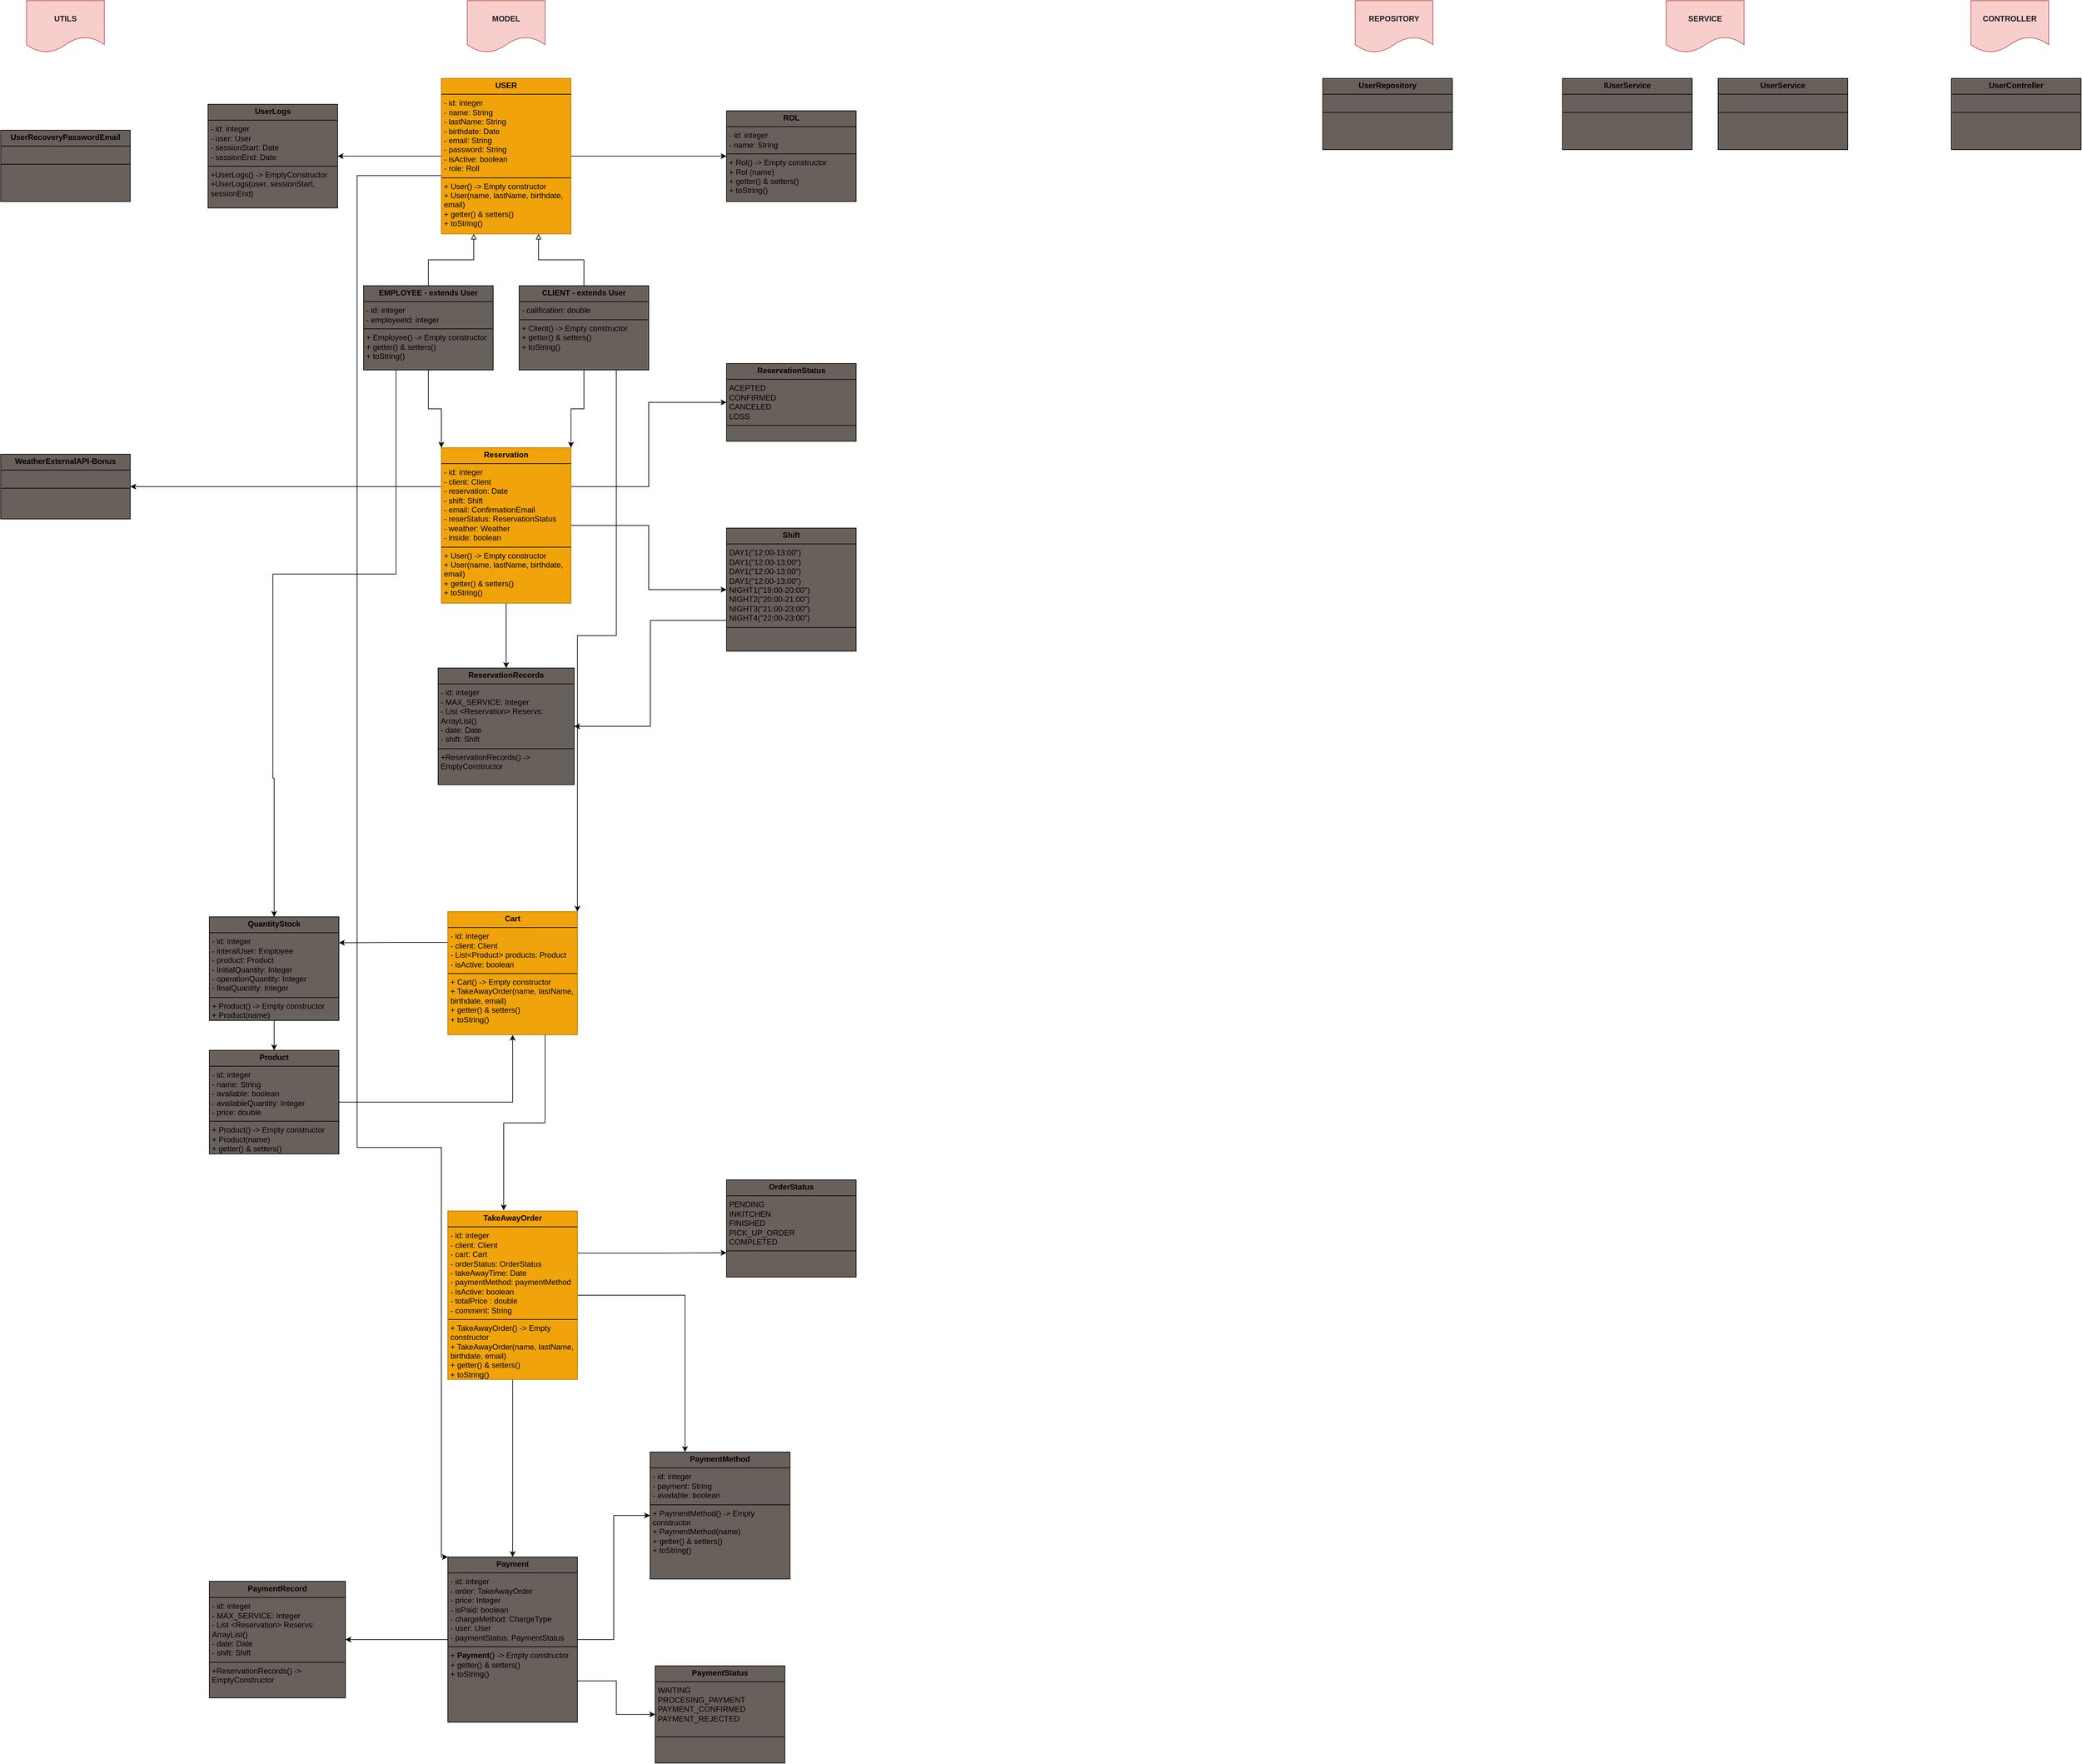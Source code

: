 <mxfile version="24.2.5" type="device" pages="10">
  <diagram name="GeneralMapClases" id="HxhWMXM4oB7l1AwxK58U">
    <mxGraphModel dx="3058" dy="1299" grid="1" gridSize="10" guides="1" tooltips="1" connect="1" arrows="1" fold="1" page="1" pageScale="1" pageWidth="827" pageHeight="1169" math="0" shadow="0">
      <root>
        <mxCell id="0" />
        <mxCell id="1" parent="0" />
        <mxCell id="preP2QebC4gda5gmUQMS-1" value="&lt;font color=&quot;#1d1b1b&quot;&gt;&lt;b&gt;MODEL&lt;/b&gt;&lt;/font&gt;" style="shape=document;whiteSpace=wrap;html=1;boundedLbl=1;fillColor=#f8cecc;strokeColor=#b85450;" parent="1" vertex="1">
          <mxGeometry x="80" y="40" width="120" height="80" as="geometry" />
        </mxCell>
        <mxCell id="preP2QebC4gda5gmUQMS-2" value="&lt;font color=&quot;#1d1b1b&quot;&gt;&lt;b&gt;REPOSITORY&lt;/b&gt;&lt;/font&gt;" style="shape=document;whiteSpace=wrap;html=1;boundedLbl=1;fillColor=#f8cecc;strokeColor=#b85450;" parent="1" vertex="1">
          <mxGeometry x="1450" y="40" width="120" height="80" as="geometry" />
        </mxCell>
        <mxCell id="preP2QebC4gda5gmUQMS-3" value="&lt;font color=&quot;#1d1b1b&quot;&gt;&lt;b&gt;SERVICE&lt;/b&gt;&lt;/font&gt;" style="shape=document;whiteSpace=wrap;html=1;boundedLbl=1;fillColor=#f8cecc;strokeColor=#b85450;" parent="1" vertex="1">
          <mxGeometry x="1930" y="40" width="120" height="80" as="geometry" />
        </mxCell>
        <mxCell id="preP2QebC4gda5gmUQMS-4" value="&lt;font color=&quot;#1d1b1b&quot;&gt;&lt;b&gt;CONTROLLER&lt;/b&gt;&lt;/font&gt;" style="shape=document;whiteSpace=wrap;html=1;boundedLbl=1;fillColor=#f8cecc;strokeColor=#b85450;" parent="1" vertex="1">
          <mxGeometry x="2400" y="40" width="120" height="80" as="geometry" />
        </mxCell>
        <mxCell id="preP2QebC4gda5gmUQMS-5" value="&lt;font color=&quot;#1d1b1b&quot;&gt;&lt;b&gt;UTILS&lt;/b&gt;&lt;/font&gt;" style="shape=document;whiteSpace=wrap;html=1;boundedLbl=1;fillColor=#f8cecc;strokeColor=#b85450;" parent="1" vertex="1">
          <mxGeometry x="-600" y="40" width="120" height="80" as="geometry" />
        </mxCell>
        <mxCell id="preP2QebC4gda5gmUQMS-27" style="edgeStyle=orthogonalEdgeStyle;rounded=0;orthogonalLoop=1;jettySize=auto;html=1;entryX=0;entryY=0.5;entryDx=0;entryDy=0;" parent="1" source="preP2QebC4gda5gmUQMS-6" target="preP2QebC4gda5gmUQMS-26" edge="1">
          <mxGeometry relative="1" as="geometry" />
        </mxCell>
        <mxCell id="Dt4XxVJBCY1HxHK6q_3j-2" style="edgeStyle=orthogonalEdgeStyle;rounded=0;orthogonalLoop=1;jettySize=auto;html=1;exitX=0;exitY=0.5;exitDx=0;exitDy=0;entryX=1;entryY=0.5;entryDx=0;entryDy=0;" parent="1" source="preP2QebC4gda5gmUQMS-6" target="Dt4XxVJBCY1HxHK6q_3j-1" edge="1">
          <mxGeometry relative="1" as="geometry" />
        </mxCell>
        <mxCell id="zmMu3lqgUOjXWv9wfQq2-8" style="edgeStyle=orthogonalEdgeStyle;rounded=0;orthogonalLoop=1;jettySize=auto;html=1;exitX=0;exitY=1;exitDx=0;exitDy=0;entryX=0;entryY=0;entryDx=0;entryDy=0;" parent="1" target="zmMu3lqgUOjXWv9wfQq2-4" edge="1">
          <mxGeometry relative="1" as="geometry">
            <mxPoint x="89.92" y="310" as="sourcePoint" />
            <mxPoint x="40" y="1960" as="targetPoint" />
            <Array as="points">
              <mxPoint x="-90" y="310" />
              <mxPoint x="-90" y="1810" />
              <mxPoint x="40" y="1810" />
            </Array>
          </mxGeometry>
        </mxCell>
        <mxCell id="preP2QebC4gda5gmUQMS-6" value="&lt;p style=&quot;margin:0px;margin-top:4px;text-align:center;&quot;&gt;&lt;b&gt;USER&lt;/b&gt;&lt;/p&gt;&lt;hr size=&quot;1&quot; style=&quot;border-style:solid;&quot;&gt;&lt;p style=&quot;margin:0px;margin-left:4px;&quot;&gt;- id: integer&lt;/p&gt;&lt;p style=&quot;margin:0px;margin-left:4px;&quot;&gt;- name: String&lt;/p&gt;&lt;p style=&quot;margin:0px;margin-left:4px;&quot;&gt;- lastN&lt;span style=&quot;background-color: initial;&quot;&gt;ame: String&lt;/span&gt;&lt;/p&gt;&lt;p style=&quot;margin:0px;margin-left:4px;&quot;&gt;- birthdate: Date&lt;/p&gt;&lt;p style=&quot;margin:0px;margin-left:4px;&quot;&gt;- email: String&lt;/p&gt;&lt;p style=&quot;margin:0px;margin-left:4px;&quot;&gt;- password: String&lt;br&gt;&lt;/p&gt;&lt;p style=&quot;margin:0px;margin-left:4px;&quot;&gt;- isActive: boolean&lt;/p&gt;&lt;p style=&quot;margin:0px;margin-left:4px;&quot;&gt;- role: Roll&lt;/p&gt;&lt;hr size=&quot;1&quot; style=&quot;border-style:solid;&quot;&gt;&lt;p style=&quot;margin:0px;margin-left:4px;&quot;&gt;+ User() -&amp;gt; Empty constructor&lt;/p&gt;&lt;p style=&quot;margin:0px;margin-left:4px;&quot;&gt;+ User(name, lastName, birthdate, email)&lt;/p&gt;&lt;p style=&quot;margin:0px;margin-left:4px;&quot;&gt;+ getter() &amp;amp; setters()&lt;/p&gt;&lt;p style=&quot;margin:0px;margin-left:4px;&quot;&gt;+ toString()&lt;/p&gt;" style="verticalAlign=top;align=left;overflow=fill;html=1;whiteSpace=wrap;fillStyle=solid;fillColor=#f0a30a;fontColor=#000000;strokeColor=#BD7000;" parent="1" vertex="1">
          <mxGeometry x="40" y="160" width="200" height="240" as="geometry" />
        </mxCell>
        <mxCell id="gav5iKjm3K0pXsZ3ulH1-11" style="edgeStyle=orthogonalEdgeStyle;rounded=0;orthogonalLoop=1;jettySize=auto;html=1;exitX=0.25;exitY=1;exitDx=0;exitDy=0;entryX=0.5;entryY=0;entryDx=0;entryDy=0;" parent="1" source="preP2QebC4gda5gmUQMS-7" target="gav5iKjm3K0pXsZ3ulH1-4" edge="1">
          <mxGeometry relative="1" as="geometry">
            <Array as="points">
              <mxPoint x="-30" y="925" />
              <mxPoint x="-220" y="925" />
              <mxPoint x="-220" y="1240" />
              <mxPoint x="-218" y="1240" />
            </Array>
            <mxPoint x="-220" y="1450" as="targetPoint" />
          </mxGeometry>
        </mxCell>
        <mxCell id="FJroX2IqCeDBh3WJ1mV_-9" style="edgeStyle=orthogonalEdgeStyle;rounded=0;orthogonalLoop=1;jettySize=auto;html=1;exitX=0.5;exitY=1;exitDx=0;exitDy=0;entryX=0;entryY=0;entryDx=0;entryDy=0;" parent="1" source="preP2QebC4gda5gmUQMS-7" target="preP2QebC4gda5gmUQMS-39" edge="1">
          <mxGeometry relative="1" as="geometry" />
        </mxCell>
        <mxCell id="preP2QebC4gda5gmUQMS-7" value="&lt;p style=&quot;margin:0px;margin-top:4px;text-align:center;&quot;&gt;&lt;b&gt;EMPLOYEE - extends User&lt;/b&gt;&lt;/p&gt;&lt;hr size=&quot;1&quot; style=&quot;border-style:solid;&quot;&gt;&lt;p style=&quot;margin:0px;margin-left:4px;&quot;&gt;- id: integer&lt;/p&gt;&lt;p style=&quot;margin:0px;margin-left:4px;&quot;&gt;- employeeId: integer&lt;/p&gt;&lt;hr size=&quot;1&quot; style=&quot;border-style:solid;&quot;&gt;&lt;p style=&quot;margin:0px;margin-left:4px;&quot;&gt;+ Employee() -&amp;gt; Empty constructor&lt;/p&gt;&lt;p style=&quot;margin:0px;margin-left:4px;&quot;&gt;+ getter() &amp;amp; setters()&lt;/p&gt;&lt;p style=&quot;margin:0px;margin-left:4px;&quot;&gt;+ toString()&lt;/p&gt;" style="verticalAlign=top;align=left;overflow=fill;html=1;whiteSpace=wrap;fillStyle=solid;fillColor=#68605a;gradientColor=none;" parent="1" vertex="1">
          <mxGeometry x="-80" y="480" width="200" height="130" as="geometry" />
        </mxCell>
        <mxCell id="preP2QebC4gda5gmUQMS-40" style="edgeStyle=orthogonalEdgeStyle;rounded=0;orthogonalLoop=1;jettySize=auto;html=1;entryX=1;entryY=0;entryDx=0;entryDy=0;" parent="1" source="preP2QebC4gda5gmUQMS-8" target="preP2QebC4gda5gmUQMS-39" edge="1">
          <mxGeometry relative="1" as="geometry" />
        </mxCell>
        <mxCell id="gav5iKjm3K0pXsZ3ulH1-1" style="edgeStyle=orthogonalEdgeStyle;rounded=0;orthogonalLoop=1;jettySize=auto;html=1;exitX=0.75;exitY=1;exitDx=0;exitDy=0;entryX=1;entryY=0;entryDx=0;entryDy=0;" parent="1" target="6_6_ytwNOufysYJItm8m-5" edge="1">
          <mxGeometry relative="1" as="geometry">
            <Array as="points">
              <mxPoint x="310" y="1020" />
              <mxPoint x="250" y="1020" />
              <mxPoint x="250" y="1430" />
            </Array>
            <mxPoint x="310" y="580" as="sourcePoint" />
            <mxPoint x="240" y="1400" as="targetPoint" />
          </mxGeometry>
        </mxCell>
        <mxCell id="preP2QebC4gda5gmUQMS-8" value="&lt;p style=&quot;margin:0px;margin-top:4px;text-align:center;&quot;&gt;&lt;b&gt;CLIENT - extends User&lt;/b&gt;&lt;/p&gt;&lt;hr size=&quot;1&quot; style=&quot;border-style:solid;&quot;&gt;&lt;p style=&quot;margin:0px;margin-left:4px;&quot;&gt;- calification: double&lt;br&gt;&lt;/p&gt;&lt;hr size=&quot;1&quot; style=&quot;border-style:solid;&quot;&gt;&lt;p style=&quot;margin:0px;margin-left:4px;&quot;&gt;+ Client() -&amp;gt; Empty constructor&lt;/p&gt;&lt;p style=&quot;margin:0px;margin-left:4px;&quot;&gt;+ getter() &amp;amp; setters()&lt;/p&gt;&lt;p style=&quot;margin:0px;margin-left:4px;&quot;&gt;+ toString()&lt;/p&gt;" style="verticalAlign=top;align=left;overflow=fill;html=1;whiteSpace=wrap;fillStyle=solid;fillColor=#68605a;gradientColor=none;" parent="1" vertex="1">
          <mxGeometry x="160" y="480" width="200" height="130" as="geometry" />
        </mxCell>
        <mxCell id="preP2QebC4gda5gmUQMS-9" value="" style="endArrow=block;endFill=0;html=1;edgeStyle=orthogonalEdgeStyle;align=left;verticalAlign=top;rounded=0;entryX=0.25;entryY=1;entryDx=0;entryDy=0;exitX=0.5;exitY=0;exitDx=0;exitDy=0;" parent="1" source="preP2QebC4gda5gmUQMS-7" target="preP2QebC4gda5gmUQMS-6" edge="1">
          <mxGeometry x="-1" relative="1" as="geometry">
            <mxPoint y="439" as="sourcePoint" />
            <mxPoint x="160" y="439" as="targetPoint" />
          </mxGeometry>
        </mxCell>
        <mxCell id="preP2QebC4gda5gmUQMS-11" value="" style="endArrow=block;endFill=0;html=1;edgeStyle=orthogonalEdgeStyle;align=left;verticalAlign=top;rounded=0;entryX=0.75;entryY=1;entryDx=0;entryDy=0;exitX=0.5;exitY=0;exitDx=0;exitDy=0;" parent="1" source="preP2QebC4gda5gmUQMS-8" target="preP2QebC4gda5gmUQMS-6" edge="1">
          <mxGeometry x="-1" relative="1" as="geometry">
            <mxPoint x="104.75" y="439.5" as="sourcePoint" />
            <mxPoint x="174.75" y="359.5" as="targetPoint" />
          </mxGeometry>
        </mxCell>
        <mxCell id="preP2QebC4gda5gmUQMS-26" value="&lt;p style=&quot;margin:0px;margin-top:4px;text-align:center;&quot;&gt;&lt;b&gt;ROL&lt;/b&gt;&lt;/p&gt;&lt;hr size=&quot;1&quot; style=&quot;border-style:solid;&quot;&gt;&lt;p style=&quot;margin:0px;margin-left:4px;&quot;&gt;- id: integer&lt;/p&gt;&lt;p style=&quot;margin:0px;margin-left:4px;&quot;&gt;- name: String&lt;/p&gt;&lt;hr size=&quot;1&quot; style=&quot;border-style:solid;&quot;&gt;&lt;p style=&quot;margin:0px;margin-left:4px;&quot;&gt;+ Rol() -&amp;gt; Empty constructor&lt;/p&gt;&lt;p style=&quot;margin:0px;margin-left:4px;&quot;&gt;+ Rol (name)&lt;/p&gt;&lt;p style=&quot;margin:0px;margin-left:4px;&quot;&gt;+ getter() &amp;amp; setters()&lt;/p&gt;&lt;p style=&quot;margin:0px;margin-left:4px;&quot;&gt;+ toString()&lt;/p&gt;" style="verticalAlign=top;align=left;overflow=fill;html=1;whiteSpace=wrap;fillStyle=solid;fillColor=#68605a;gradientColor=none;" parent="1" vertex="1">
          <mxGeometry x="480" y="210" width="200" height="140" as="geometry" />
        </mxCell>
        <mxCell id="preP2QebC4gda5gmUQMS-28" value="&lt;p style=&quot;margin:0px;margin-top:4px;text-align:center;&quot;&gt;&lt;b&gt;UserRepository&lt;/b&gt;&lt;/p&gt;&lt;hr size=&quot;1&quot; style=&quot;border-style:solid;&quot;&gt;&lt;p style=&quot;margin:0px;margin-left:4px;&quot;&gt;&lt;br&gt;&lt;/p&gt;&lt;hr size=&quot;1&quot; style=&quot;border-style:solid;&quot;&gt;&lt;p style=&quot;margin:0px;margin-left:4px;&quot;&gt;&lt;br&gt;&lt;/p&gt;" style="verticalAlign=top;align=left;overflow=fill;html=1;whiteSpace=wrap;fillStyle=solid;fillColor=#68605a;gradientColor=none;" parent="1" vertex="1">
          <mxGeometry x="1400" y="160" width="200" height="110" as="geometry" />
        </mxCell>
        <mxCell id="preP2QebC4gda5gmUQMS-29" value="&lt;p style=&quot;margin:0px;margin-top:4px;text-align:center;&quot;&gt;&lt;b&gt;IUserService&lt;/b&gt;&lt;/p&gt;&lt;hr size=&quot;1&quot; style=&quot;border-style:solid;&quot;&gt;&lt;p style=&quot;margin:0px;margin-left:4px;&quot;&gt;&lt;br&gt;&lt;/p&gt;&lt;hr size=&quot;1&quot; style=&quot;border-style:solid;&quot;&gt;&lt;p style=&quot;margin:0px;margin-left:4px;&quot;&gt;&lt;br&gt;&lt;/p&gt;" style="verticalAlign=top;align=left;overflow=fill;html=1;whiteSpace=wrap;fillStyle=solid;fillColor=#68605a;gradientColor=none;" parent="1" vertex="1">
          <mxGeometry x="1770" y="160" width="200" height="110" as="geometry" />
        </mxCell>
        <mxCell id="preP2QebC4gda5gmUQMS-30" value="&lt;p style=&quot;margin:0px;margin-top:4px;text-align:center;&quot;&gt;&lt;b&gt;UserService&lt;/b&gt;&lt;/p&gt;&lt;hr size=&quot;1&quot; style=&quot;border-style:solid;&quot;&gt;&lt;p style=&quot;margin:0px;margin-left:4px;&quot;&gt;&lt;br&gt;&lt;/p&gt;&lt;hr size=&quot;1&quot; style=&quot;border-style:solid;&quot;&gt;&lt;p style=&quot;margin:0px;margin-left:4px;&quot;&gt;&lt;br&gt;&lt;/p&gt;" style="verticalAlign=top;align=left;overflow=fill;html=1;whiteSpace=wrap;fillStyle=solid;fillColor=#68605a;gradientColor=none;" parent="1" vertex="1">
          <mxGeometry x="2010" y="160" width="200" height="110" as="geometry" />
        </mxCell>
        <mxCell id="preP2QebC4gda5gmUQMS-31" value="&lt;p style=&quot;margin:0px;margin-top:4px;text-align:center;&quot;&gt;&lt;b&gt;UserController&lt;/b&gt;&lt;/p&gt;&lt;hr size=&quot;1&quot; style=&quot;border-style:solid;&quot;&gt;&lt;p style=&quot;margin:0px;margin-left:4px;&quot;&gt;&lt;br&gt;&lt;/p&gt;&lt;hr size=&quot;1&quot; style=&quot;border-style:solid;&quot;&gt;&lt;p style=&quot;margin:0px;margin-left:4px;&quot;&gt;&lt;br&gt;&lt;/p&gt;" style="verticalAlign=top;align=left;overflow=fill;html=1;whiteSpace=wrap;fillStyle=solid;fillColor=#68605a;gradientColor=none;" parent="1" vertex="1">
          <mxGeometry x="2370" y="160" width="200" height="110" as="geometry" />
        </mxCell>
        <mxCell id="FJroX2IqCeDBh3WJ1mV_-1" style="edgeStyle=orthogonalEdgeStyle;rounded=0;orthogonalLoop=1;jettySize=auto;html=1;exitX=1;exitY=0.25;exitDx=0;exitDy=0;entryX=0;entryY=0.75;entryDx=0;entryDy=0;" parent="1" source="preP2QebC4gda5gmUQMS-33" target="gav5iKjm3K0pXsZ3ulH1-12" edge="1">
          <mxGeometry relative="1" as="geometry" />
        </mxCell>
        <mxCell id="zmMu3lqgUOjXWv9wfQq2-6" style="edgeStyle=orthogonalEdgeStyle;rounded=0;orthogonalLoop=1;jettySize=auto;html=1;" parent="1" source="preP2QebC4gda5gmUQMS-33" target="zmMu3lqgUOjXWv9wfQq2-4" edge="1">
          <mxGeometry relative="1" as="geometry" />
        </mxCell>
        <mxCell id="6_6_ytwNOufysYJItm8m-4" style="edgeStyle=orthogonalEdgeStyle;rounded=0;orthogonalLoop=1;jettySize=auto;html=1;entryX=0.25;entryY=0;entryDx=0;entryDy=0;" edge="1" parent="1" source="preP2QebC4gda5gmUQMS-33" target="6_6_ytwNOufysYJItm8m-1">
          <mxGeometry relative="1" as="geometry" />
        </mxCell>
        <mxCell id="preP2QebC4gda5gmUQMS-33" value="&lt;p style=&quot;margin:0px;margin-top:4px;text-align:center;&quot;&gt;&lt;b&gt;TakeAwayOrder&lt;/b&gt;&lt;/p&gt;&lt;hr size=&quot;1&quot; style=&quot;border-style:solid;&quot;&gt;&lt;p style=&quot;margin:0px;margin-left:4px;&quot;&gt;-&amp;nbsp;&lt;span style=&quot;background-color: initial;&quot;&gt;id: integer&lt;/span&gt;&lt;/p&gt;&lt;p style=&quot;margin: 0px 0px 0px 4px;&quot;&gt;- client: Client&lt;/p&gt;&lt;p style=&quot;margin: 0px 0px 0px 4px;&quot;&gt;- cart: Cart&lt;/p&gt;&lt;p style=&quot;margin:0px;margin-left:4px;&quot;&gt;- orderStatus: OrderStatus&lt;/p&gt;&lt;p style=&quot;margin:0px;margin-left:4px;&quot;&gt;- takeAwayTime: Date&lt;br&gt;&lt;/p&gt;&lt;p style=&quot;margin:0px;margin-left:4px;&quot;&gt;- paymentMethod: paymentMethod&lt;/p&gt;&lt;p style=&quot;margin:0px;margin-left:4px;&quot;&gt;- isActive: boolean&lt;/p&gt;&lt;p style=&quot;margin:0px;margin-left:4px;&quot;&gt;- totalPrice : double&lt;/p&gt;&lt;p style=&quot;margin:0px;margin-left:4px;&quot;&gt;- comment: String&lt;/p&gt;&lt;hr size=&quot;1&quot; style=&quot;border-style:solid;&quot;&gt;&lt;p style=&quot;margin:0px;margin-left:4px;&quot;&gt;+ TakeAwayOrder() -&amp;gt; Empty constructor&lt;/p&gt;&lt;p style=&quot;margin:0px;margin-left:4px;&quot;&gt;+ TakeAwayOrder(name, lastName, birthdate, email)&lt;/p&gt;&lt;p style=&quot;margin:0px;margin-left:4px;&quot;&gt;+ getter() &amp;amp; setters()&lt;/p&gt;&lt;p style=&quot;margin:0px;margin-left:4px;&quot;&gt;+ toString()&lt;/p&gt;" style="verticalAlign=top;align=left;overflow=fill;html=1;whiteSpace=wrap;fillStyle=solid;fillColor=#f0a30a;fontColor=#000000;strokeColor=#BD7000;" parent="1" vertex="1">
          <mxGeometry x="50" y="1908" width="200" height="260" as="geometry" />
        </mxCell>
        <mxCell id="6_6_ytwNOufysYJItm8m-7" style="edgeStyle=orthogonalEdgeStyle;rounded=0;orthogonalLoop=1;jettySize=auto;html=1;entryX=0.5;entryY=1;entryDx=0;entryDy=0;" edge="1" parent="1" source="preP2QebC4gda5gmUQMS-38" target="6_6_ytwNOufysYJItm8m-5">
          <mxGeometry relative="1" as="geometry" />
        </mxCell>
        <mxCell id="preP2QebC4gda5gmUQMS-38" value="&lt;p style=&quot;margin:0px;margin-top:4px;text-align:center;&quot;&gt;&lt;b&gt;Product&lt;/b&gt;&lt;/p&gt;&lt;hr size=&quot;1&quot; style=&quot;border-style:solid;&quot;&gt;&lt;p style=&quot;margin:0px;margin-left:4px;&quot;&gt;- id: integer&lt;/p&gt;&lt;p style=&quot;margin:0px;margin-left:4px;&quot;&gt;- name: String&lt;/p&gt;&lt;p style=&quot;margin:0px;margin-left:4px;&quot;&gt;- available: boolean&lt;/p&gt;&lt;p style=&quot;margin:0px;margin-left:4px;&quot;&gt;- availableQuantity: Integer&lt;/p&gt;&lt;p style=&quot;margin:0px;margin-left:4px;&quot;&gt;- price: double&lt;/p&gt;&lt;hr size=&quot;1&quot; style=&quot;border-style:solid;&quot;&gt;&lt;p style=&quot;margin:0px;margin-left:4px;&quot;&gt;+ Product() -&amp;gt; Empty constructor&lt;/p&gt;&lt;p style=&quot;margin:0px;margin-left:4px;&quot;&gt;+ Product(name)&lt;/p&gt;&lt;p style=&quot;margin:0px;margin-left:4px;&quot;&gt;+ getter() &amp;amp; setters()&lt;/p&gt;&lt;p style=&quot;margin:0px;margin-left:4px;&quot;&gt;+ toString()&lt;/p&gt;" style="verticalAlign=top;align=left;overflow=fill;html=1;whiteSpace=wrap;fillStyle=solid;fillColor=#68605a;gradientColor=none;" parent="1" vertex="1">
          <mxGeometry x="-318" y="1660" width="200" height="160" as="geometry" />
        </mxCell>
        <mxCell id="7_HpfnUdxWL2zBtsx0Id-1" style="edgeStyle=orthogonalEdgeStyle;rounded=0;orthogonalLoop=1;jettySize=auto;html=1;exitX=0;exitY=0.25;exitDx=0;exitDy=0;entryX=1;entryY=0.5;entryDx=0;entryDy=0;" parent="1" source="preP2QebC4gda5gmUQMS-39" target="preP2QebC4gda5gmUQMS-41" edge="1">
          <mxGeometry relative="1" as="geometry" />
        </mxCell>
        <mxCell id="FJroX2IqCeDBh3WJ1mV_-3" style="edgeStyle=orthogonalEdgeStyle;rounded=0;orthogonalLoop=1;jettySize=auto;html=1;exitX=1;exitY=0.25;exitDx=0;exitDy=0;entryX=0;entryY=0.5;entryDx=0;entryDy=0;" parent="1" source="preP2QebC4gda5gmUQMS-39" target="gav5iKjm3K0pXsZ3ulH1-14" edge="1">
          <mxGeometry relative="1" as="geometry" />
        </mxCell>
        <mxCell id="FJroX2IqCeDBh3WJ1mV_-8" style="edgeStyle=orthogonalEdgeStyle;rounded=0;orthogonalLoop=1;jettySize=auto;html=1;entryX=0;entryY=0.5;entryDx=0;entryDy=0;" parent="1" source="preP2QebC4gda5gmUQMS-39" target="FJroX2IqCeDBh3WJ1mV_-7" edge="1">
          <mxGeometry relative="1" as="geometry" />
        </mxCell>
        <mxCell id="Dt4XxVJBCY1HxHK6q_3j-8" style="edgeStyle=orthogonalEdgeStyle;rounded=0;orthogonalLoop=1;jettySize=auto;html=1;exitX=0.5;exitY=1;exitDx=0;exitDy=0;entryX=0.5;entryY=0;entryDx=0;entryDy=0;" parent="1" source="preP2QebC4gda5gmUQMS-39" target="Dt4XxVJBCY1HxHK6q_3j-6" edge="1">
          <mxGeometry relative="1" as="geometry" />
        </mxCell>
        <mxCell id="preP2QebC4gda5gmUQMS-39" value="&lt;p style=&quot;margin:0px;margin-top:4px;text-align:center;&quot;&gt;&lt;b&gt;Reservation&lt;/b&gt;&lt;/p&gt;&lt;hr size=&quot;1&quot; style=&quot;border-style:solid;&quot;&gt;&lt;p style=&quot;margin:0px;margin-left:4px;&quot;&gt;- id: integer&lt;/p&gt;&lt;p style=&quot;margin:0px;margin-left:4px;&quot;&gt;- client: Client&lt;/p&gt;&lt;p style=&quot;margin:0px;margin-left:4px;&quot;&gt;- reservation&lt;span style=&quot;background-color: initial;&quot;&gt;: Date&lt;/span&gt;&lt;/p&gt;&lt;p style=&quot;margin:0px;margin-left:4px;&quot;&gt;- shift: Shift&lt;/p&gt;&lt;p style=&quot;margin:0px;margin-left:4px;&quot;&gt;- email: ConfirmationEmail&lt;/p&gt;&lt;p style=&quot;margin:0px;margin-left:4px;&quot;&gt;- reserStatus: ReservationStatus&lt;/p&gt;&lt;p style=&quot;margin:0px;margin-left:4px;&quot;&gt;- weather: Weather&lt;/p&gt;&lt;p style=&quot;margin:0px;margin-left:4px;&quot;&gt;- inside: boolean&lt;/p&gt;&lt;hr size=&quot;1&quot; style=&quot;border-style:solid;&quot;&gt;&lt;p style=&quot;margin:0px;margin-left:4px;&quot;&gt;+ User() -&amp;gt; Empty constructor&lt;/p&gt;&lt;p style=&quot;margin:0px;margin-left:4px;&quot;&gt;+ User(name, lastName, birthdate, email)&lt;/p&gt;&lt;p style=&quot;margin:0px;margin-left:4px;&quot;&gt;+ getter() &amp;amp; setters()&lt;/p&gt;&lt;p style=&quot;margin:0px;margin-left:4px;&quot;&gt;+ toString()&lt;/p&gt;" style="verticalAlign=top;align=left;overflow=fill;html=1;whiteSpace=wrap;fillStyle=solid;fillColor=#f0a30a;fontColor=#000000;strokeColor=#BD7000;" parent="1" vertex="1">
          <mxGeometry x="40" y="730" width="200" height="240" as="geometry" />
        </mxCell>
        <mxCell id="preP2QebC4gda5gmUQMS-41" value="&lt;p style=&quot;margin:0px;margin-top:4px;text-align:center;&quot;&gt;&lt;b&gt;WeatherExternalAPI-Bonus&lt;/b&gt;&lt;/p&gt;&lt;hr size=&quot;1&quot; style=&quot;border-style:solid;&quot;&gt;&lt;p style=&quot;margin:0px;margin-left:4px;&quot;&gt;&lt;br&gt;&lt;/p&gt;&lt;hr size=&quot;1&quot; style=&quot;border-style:solid;&quot;&gt;&lt;p style=&quot;margin:0px;margin-left:4px;&quot;&gt;&lt;br&gt;&lt;/p&gt;" style="verticalAlign=top;align=left;overflow=fill;html=1;whiteSpace=wrap;fillStyle=solid;fillColor=#68605a;gradientColor=none;" parent="1" vertex="1">
          <mxGeometry x="-640" y="740" width="200" height="100" as="geometry" />
        </mxCell>
        <mxCell id="preP2QebC4gda5gmUQMS-42" value="&lt;p style=&quot;margin:0px;margin-top:4px;text-align:center;&quot;&gt;&lt;b&gt;UserRecoveryPasswordEmail&lt;/b&gt;&lt;/p&gt;&lt;hr size=&quot;1&quot; style=&quot;border-style:solid;&quot;&gt;&lt;p style=&quot;margin:0px;margin-left:4px;&quot;&gt;&lt;br&gt;&lt;/p&gt;&lt;hr size=&quot;1&quot; style=&quot;border-style:solid;&quot;&gt;&lt;p style=&quot;margin:0px;margin-left:4px;&quot;&gt;&lt;br&gt;&lt;/p&gt;" style="verticalAlign=top;align=left;overflow=fill;html=1;whiteSpace=wrap;fillStyle=solid;fillColor=#68605a;gradientColor=none;" parent="1" vertex="1">
          <mxGeometry x="-640" y="240" width="200" height="110" as="geometry" />
        </mxCell>
        <mxCell id="gav5iKjm3K0pXsZ3ulH1-8" style="edgeStyle=orthogonalEdgeStyle;rounded=0;orthogonalLoop=1;jettySize=auto;html=1;entryX=0.5;entryY=0;entryDx=0;entryDy=0;" parent="1" source="gav5iKjm3K0pXsZ3ulH1-4" target="preP2QebC4gda5gmUQMS-38" edge="1">
          <mxGeometry relative="1" as="geometry" />
        </mxCell>
        <mxCell id="gav5iKjm3K0pXsZ3ulH1-4" value="&lt;p style=&quot;margin:0px;margin-top:4px;text-align:center;&quot;&gt;&lt;b&gt;QuantityStock&lt;/b&gt;&lt;/p&gt;&lt;hr size=&quot;1&quot; style=&quot;border-style:solid;&quot;&gt;&lt;p style=&quot;margin:0px;margin-left:4px;&quot;&gt;- id: integer&lt;/p&gt;&lt;p style=&quot;margin:0px;margin-left:4px;&quot;&gt;- interalUser: Employee&lt;/p&gt;&lt;p style=&quot;margin:0px;margin-left:4px;&quot;&gt;- product: Product&lt;/p&gt;&lt;p style=&quot;margin:0px;margin-left:4px;&quot;&gt;- InitialQuantity: Integer&lt;/p&gt;&lt;p style=&quot;margin:0px;margin-left:4px;&quot;&gt;- operationQuantity: Integer&lt;/p&gt;&lt;p style=&quot;margin:0px;margin-left:4px;&quot;&gt;- finalQuantity: Integer&lt;/p&gt;&lt;hr size=&quot;1&quot; style=&quot;border-style:solid;&quot;&gt;&lt;p style=&quot;margin:0px;margin-left:4px;&quot;&gt;+ Product() -&amp;gt; Empty constructor&lt;/p&gt;&lt;p style=&quot;margin:0px;margin-left:4px;&quot;&gt;+ Product(name)&lt;/p&gt;&lt;p style=&quot;margin:0px;margin-left:4px;&quot;&gt;+ getter() &amp;amp; setters()&lt;/p&gt;&lt;p style=&quot;margin:0px;margin-left:4px;&quot;&gt;+ toString()&lt;/p&gt;" style="verticalAlign=top;align=left;overflow=fill;html=1;whiteSpace=wrap;fillStyle=solid;fillColor=#68605a;gradientColor=none;" parent="1" vertex="1">
          <mxGeometry x="-318" y="1454" width="200" height="160" as="geometry" />
        </mxCell>
        <mxCell id="gav5iKjm3K0pXsZ3ulH1-12" value="&lt;p style=&quot;margin:0px;margin-top:4px;text-align:center;&quot;&gt;&lt;b&gt;OrderStatus&lt;/b&gt;&lt;/p&gt;&lt;hr size=&quot;1&quot; style=&quot;border-style:solid;&quot;&gt;&lt;p style=&quot;margin:0px;margin-left:4px;&quot;&gt;PENDING&lt;/p&gt;&lt;p style=&quot;margin:0px;margin-left:4px;&quot;&gt;INKITCHEN&lt;br&gt;FINISHED&lt;br&gt;PICK_UP_ORDER&lt;br&gt;&lt;/p&gt;&lt;p style=&quot;margin:0px;margin-left:4px;&quot;&gt;COMPLETED&lt;/p&gt;&lt;hr size=&quot;1&quot; style=&quot;border-style:solid;&quot;&gt;&lt;p style=&quot;margin:0px;margin-left:4px;&quot;&gt;&lt;br&gt;&lt;/p&gt;" style="verticalAlign=top;align=left;overflow=fill;html=1;whiteSpace=wrap;fillStyle=solid;fillColor=#68605a;gradientColor=none;" parent="1" vertex="1">
          <mxGeometry x="480" y="1860" width="200" height="150" as="geometry" />
        </mxCell>
        <mxCell id="gav5iKjm3K0pXsZ3ulH1-14" value="&lt;p style=&quot;margin:0px;margin-top:4px;text-align:center;&quot;&gt;&lt;b&gt;ReservationStatus&lt;/b&gt;&lt;/p&gt;&lt;hr size=&quot;1&quot; style=&quot;border-style:solid;&quot;&gt;&lt;p style=&quot;margin:0px;margin-left:4px;&quot;&gt;ACEPTED&lt;/p&gt;&lt;p style=&quot;margin:0px;margin-left:4px;&quot;&gt;CONFIRMED&lt;/p&gt;&lt;p style=&quot;margin:0px;margin-left:4px;&quot;&gt;CANCELED&lt;/p&gt;&lt;p style=&quot;margin:0px;margin-left:4px;&quot;&gt;LOSS&lt;/p&gt;&lt;hr size=&quot;1&quot; style=&quot;border-style:solid;&quot;&gt;&lt;p style=&quot;margin:0px;margin-left:4px;&quot;&gt;&lt;br&gt;&lt;/p&gt;" style="verticalAlign=top;align=left;overflow=fill;html=1;whiteSpace=wrap;fillStyle=solid;fillColor=#68605a;gradientColor=none;" parent="1" vertex="1">
          <mxGeometry x="480" y="600" width="200" height="120" as="geometry" />
        </mxCell>
        <mxCell id="Dt4XxVJBCY1HxHK6q_3j-7" style="edgeStyle=orthogonalEdgeStyle;rounded=0;orthogonalLoop=1;jettySize=auto;html=1;exitX=0;exitY=0.75;exitDx=0;exitDy=0;entryX=1;entryY=0.5;entryDx=0;entryDy=0;" parent="1" source="FJroX2IqCeDBh3WJ1mV_-7" target="Dt4XxVJBCY1HxHK6q_3j-6" edge="1">
          <mxGeometry relative="1" as="geometry" />
        </mxCell>
        <mxCell id="FJroX2IqCeDBh3WJ1mV_-7" value="&lt;p style=&quot;margin:0px;margin-top:4px;text-align:center;&quot;&gt;&lt;b&gt;Shift&lt;/b&gt;&lt;/p&gt;&lt;hr size=&quot;1&quot; style=&quot;border-style:solid;&quot;&gt;&lt;p style=&quot;margin:0px;margin-left:4px;&quot;&gt;DAY1(&quot;12:00-13:00&quot;)&lt;/p&gt;&lt;p style=&quot;margin:0px;margin-left:4px;&quot;&gt;DAY1(&quot;12:00-13:00&quot;)&lt;br&gt;&lt;/p&gt;&lt;p style=&quot;margin:0px;margin-left:4px;&quot;&gt;DAY1(&quot;12:00-13:00&quot;)&lt;br&gt;&lt;/p&gt;&lt;p style=&quot;margin:0px;margin-left:4px;&quot;&gt;DAY1(&quot;12:00-13:00&quot;)&lt;br&gt;&lt;/p&gt;&lt;p style=&quot;margin:0px;margin-left:4px;&quot;&gt;NIGHT1(&quot;19:00-20:00&quot;)&lt;/p&gt;&lt;p style=&quot;margin:0px;margin-left:4px;&quot;&gt;NIGHT2(&quot;20:00-21:00&quot;)&lt;br&gt;&lt;/p&gt;&lt;p style=&quot;margin:0px;margin-left:4px;&quot;&gt;NIGHT3(&quot;21:00-23:00&quot;)&lt;br&gt;&lt;/p&gt;&lt;p style=&quot;margin:0px;margin-left:4px;&quot;&gt;NIGHT4&lt;span style=&quot;background-color: initial;&quot;&gt;(&quot;22:00-23:00&quot;)&lt;/span&gt;&lt;br&gt;&lt;/p&gt;&lt;hr size=&quot;1&quot; style=&quot;border-style:solid;&quot;&gt;&lt;p style=&quot;margin:0px;margin-left:4px;&quot;&gt;&lt;br&gt;&lt;/p&gt;" style="verticalAlign=top;align=left;overflow=fill;html=1;whiteSpace=wrap;fillStyle=solid;fillColor=#68605a;gradientColor=none;" parent="1" vertex="1">
          <mxGeometry x="480" y="854" width="200" height="190" as="geometry" />
        </mxCell>
        <mxCell id="Dt4XxVJBCY1HxHK6q_3j-1" value="&lt;p style=&quot;margin:0px;margin-top:4px;text-align:center;&quot;&gt;&lt;b&gt;UserLogs&lt;/b&gt;&lt;/p&gt;&lt;hr size=&quot;1&quot; style=&quot;border-style:solid;&quot;&gt;&lt;p style=&quot;margin:0px;margin-left:4px;&quot;&gt;- id: integer&lt;/p&gt;&lt;p style=&quot;margin:0px;margin-left:4px;&quot;&gt;- user: User&lt;/p&gt;&lt;p style=&quot;margin:0px;margin-left:4px;&quot;&gt;- sessionStart: Date&lt;/p&gt;&lt;p style=&quot;margin:0px;margin-left:4px;&quot;&gt;- sessionEnd: Date&lt;/p&gt;&lt;hr size=&quot;1&quot; style=&quot;border-style:solid;&quot;&gt;&lt;p style=&quot;margin:0px;margin-left:4px;&quot;&gt;+UserLogs() -&amp;gt; EmptyConstructor&lt;/p&gt;&lt;p style=&quot;margin:0px;margin-left:4px;&quot;&gt;+UserLogs(user, sessionStart, sessionEnd)&lt;/p&gt;" style="verticalAlign=top;align=left;overflow=fill;html=1;whiteSpace=wrap;fillStyle=solid;fillColor=#68605a;gradientColor=none;" parent="1" vertex="1">
          <mxGeometry x="-320" y="200" width="200" height="160" as="geometry" />
        </mxCell>
        <mxCell id="Dt4XxVJBCY1HxHK6q_3j-6" value="&lt;p style=&quot;margin:0px;margin-top:4px;text-align:center;&quot;&gt;&lt;b&gt;ReservationRecords&lt;/b&gt;&lt;/p&gt;&lt;hr size=&quot;1&quot; style=&quot;border-style:solid;&quot;&gt;&lt;p style=&quot;margin:0px;margin-left:4px;&quot;&gt;- id: integer&lt;/p&gt;&lt;p style=&quot;margin:0px;margin-left:4px;&quot;&gt;- MAX_SERVICE: Integer&lt;/p&gt;&lt;p style=&quot;margin:0px;margin-left:4px;&quot;&gt;- List &amp;lt;Reservation&amp;gt; Reservs: ArrayList()&lt;/p&gt;&lt;p style=&quot;margin:0px;margin-left:4px;&quot;&gt;- date: Date&lt;/p&gt;&lt;p style=&quot;margin:0px;margin-left:4px;&quot;&gt;- shift: Shift&lt;/p&gt;&lt;hr size=&quot;1&quot; style=&quot;border-style:solid;&quot;&gt;&lt;p style=&quot;margin:0px;margin-left:4px;&quot;&gt;+&lt;span style=&quot;text-align: center;&quot;&gt;ReservationRecords&lt;/span&gt;() -&amp;gt; EmptyConstructor&lt;/p&gt;" style="verticalAlign=top;align=left;overflow=fill;html=1;whiteSpace=wrap;fillStyle=solid;fillColor=#68605a;gradientColor=none;" parent="1" vertex="1">
          <mxGeometry x="35" y="1070" width="210" height="180" as="geometry" />
        </mxCell>
        <mxCell id="zmMu3lqgUOjXWv9wfQq2-2" value="&lt;p style=&quot;margin:0px;margin-top:4px;text-align:center;&quot;&gt;&lt;b&gt;PaymentStatus&lt;/b&gt;&lt;/p&gt;&lt;hr size=&quot;1&quot; style=&quot;border-style:solid;&quot;&gt;&lt;p style=&quot;margin:0px;margin-left:4px;&quot;&gt;WAITING&lt;/p&gt;&lt;p style=&quot;margin:0px;margin-left:4px;&quot;&gt;PROCESING_PAYMENT&lt;/p&gt;&lt;p style=&quot;margin:0px;margin-left:4px;&quot;&gt;PAYMENT_CONFIRMED&lt;/p&gt;&lt;p style=&quot;margin:0px;margin-left:4px;&quot;&gt;PAYMENT_REJECTED&lt;/p&gt;&lt;p style=&quot;margin:0px;margin-left:4px;&quot;&gt;&lt;br&gt;&lt;/p&gt;&lt;hr size=&quot;1&quot; style=&quot;border-style:solid;&quot;&gt;&lt;p style=&quot;margin:0px;margin-left:4px;&quot;&gt;&lt;br&gt;&lt;/p&gt;" style="verticalAlign=top;align=left;overflow=fill;html=1;whiteSpace=wrap;fillStyle=solid;fillColor=#68605a;gradientColor=none;" parent="1" vertex="1">
          <mxGeometry x="370" y="2610" width="200" height="150" as="geometry" />
        </mxCell>
        <mxCell id="MJWZKdJd9WwhVP7PKYCG-2" style="edgeStyle=orthogonalEdgeStyle;rounded=0;orthogonalLoop=1;jettySize=auto;html=1;exitX=1;exitY=0.75;exitDx=0;exitDy=0;entryX=0;entryY=0.5;entryDx=0;entryDy=0;" edge="1" parent="1" source="zmMu3lqgUOjXWv9wfQq2-4" target="zmMu3lqgUOjXWv9wfQq2-2">
          <mxGeometry relative="1" as="geometry" />
        </mxCell>
        <mxCell id="6_6_ytwNOufysYJItm8m-2" style="edgeStyle=orthogonalEdgeStyle;rounded=0;orthogonalLoop=1;jettySize=auto;html=1;entryX=0;entryY=0.5;entryDx=0;entryDy=0;" edge="1" parent="1" source="zmMu3lqgUOjXWv9wfQq2-4" target="6_6_ytwNOufysYJItm8m-1">
          <mxGeometry relative="1" as="geometry" />
        </mxCell>
        <mxCell id="-eM2C5q4VMc8-iyjTig6-2" style="edgeStyle=orthogonalEdgeStyle;rounded=0;orthogonalLoop=1;jettySize=auto;html=1;entryX=1;entryY=0.5;entryDx=0;entryDy=0;" edge="1" parent="1" source="zmMu3lqgUOjXWv9wfQq2-4" target="-eM2C5q4VMc8-iyjTig6-1">
          <mxGeometry relative="1" as="geometry" />
        </mxCell>
        <mxCell id="zmMu3lqgUOjXWv9wfQq2-4" value="&lt;p style=&quot;margin:0px;margin-top:4px;text-align:center;&quot;&gt;&lt;b&gt;Payment&lt;/b&gt;&lt;/p&gt;&lt;hr size=&quot;1&quot; style=&quot;border-style:solid;&quot;&gt;&lt;p style=&quot;margin:0px;margin-left:4px;&quot;&gt;- id: integer&lt;/p&gt;&lt;p style=&quot;margin:0px;margin-left:4px;&quot;&gt;- order: TakeAwayOrder&lt;/p&gt;&lt;p style=&quot;margin:0px;margin-left:4px;&quot;&gt;- price: Integer&lt;/p&gt;&lt;p style=&quot;margin:0px;margin-left:4px;&quot;&gt;- isPaid: boolean&lt;/p&gt;&lt;p style=&quot;margin:0px;margin-left:4px;&quot;&gt;- chargeMethod: ChargeType&lt;/p&gt;&lt;p style=&quot;margin:0px;margin-left:4px;&quot;&gt;- user: User&lt;/p&gt;&lt;p style=&quot;margin:0px;margin-left:4px;&quot;&gt;- paymentStatus: PaymentStatus&lt;br&gt;&lt;/p&gt;&lt;hr size=&quot;1&quot; style=&quot;border-style:solid;&quot;&gt;&lt;p style=&quot;margin:0px;margin-left:4px;&quot;&gt;+&amp;nbsp;&lt;b style=&quot;text-align: center;&quot;&gt;Payment&lt;/b&gt;() -&amp;gt; Empty constructor&lt;/p&gt;&lt;p style=&quot;margin:0px;margin-left:4px;&quot;&gt;&lt;span style=&quot;background-color: initial;&quot;&gt;+ getter() &amp;amp; setters()&lt;/span&gt;&lt;br&gt;&lt;/p&gt;&lt;p style=&quot;margin:0px;margin-left:4px;&quot;&gt;+ toString()&lt;/p&gt;" style="verticalAlign=top;align=left;overflow=fill;html=1;whiteSpace=wrap;fillStyle=solid;fillColor=#68605a;gradientColor=none;" parent="1" vertex="1">
          <mxGeometry x="50" y="2442" width="200" height="255" as="geometry" />
        </mxCell>
        <mxCell id="6_6_ytwNOufysYJItm8m-1" value="&lt;p style=&quot;margin:0px;margin-top:4px;text-align:center;&quot;&gt;&lt;b&gt;PaymentMethod&lt;/b&gt;&lt;/p&gt;&lt;hr size=&quot;1&quot; style=&quot;border-style:solid;&quot;&gt;&lt;p style=&quot;margin:0px;margin-left:4px;&quot;&gt;- id: integer&lt;/p&gt;&lt;p style=&quot;margin:0px;margin-left:4px;&quot;&gt;- payment: String&lt;/p&gt;&lt;p style=&quot;margin:0px;margin-left:4px;&quot;&gt;- available: boolean&lt;/p&gt;&lt;hr size=&quot;1&quot; style=&quot;border-style:solid;&quot;&gt;&lt;p style=&quot;margin:0px;margin-left:4px;&quot;&gt;+ PaymentMethod() -&amp;gt; Empty constructor&lt;/p&gt;&lt;p style=&quot;margin:0px;margin-left:4px;&quot;&gt;+ PaymentMethod(name)&lt;/p&gt;&lt;p style=&quot;margin:0px;margin-left:4px;&quot;&gt;+ getter() &amp;amp; setters()&lt;/p&gt;&lt;p style=&quot;margin:0px;margin-left:4px;&quot;&gt;+ toString()&lt;/p&gt;" style="verticalAlign=top;align=left;overflow=fill;html=1;whiteSpace=wrap;fillStyle=solid;fillColor=#68605a;gradientColor=none;" vertex="1" parent="1">
          <mxGeometry x="362" y="2280" width="216" height="196" as="geometry" />
        </mxCell>
        <mxCell id="6_6_ytwNOufysYJItm8m-6" style="edgeStyle=orthogonalEdgeStyle;rounded=0;orthogonalLoop=1;jettySize=auto;html=1;exitX=0;exitY=0.25;exitDx=0;exitDy=0;entryX=1;entryY=0.25;entryDx=0;entryDy=0;" edge="1" parent="1" source="6_6_ytwNOufysYJItm8m-5" target="gav5iKjm3K0pXsZ3ulH1-4">
          <mxGeometry relative="1" as="geometry" />
        </mxCell>
        <mxCell id="6_6_ytwNOufysYJItm8m-5" value="&lt;p style=&quot;margin:0px;margin-top:4px;text-align:center;&quot;&gt;&lt;b&gt;Cart&lt;/b&gt;&lt;/p&gt;&lt;hr size=&quot;1&quot; style=&quot;border-style:solid;&quot;&gt;&lt;p style=&quot;margin:0px;margin-left:4px;&quot;&gt;-&amp;nbsp;&lt;span style=&quot;background-color: initial;&quot;&gt;id: integer&lt;/span&gt;&lt;/p&gt;&lt;p style=&quot;margin: 0px 0px 0px 4px;&quot;&gt;- client: Client&lt;/p&gt;&lt;p style=&quot;margin: 0px 0px 0px 4px;&quot;&gt;- List&amp;lt;Product&amp;gt; products&lt;span style=&quot;background-color: initial;&quot;&gt;: Product&lt;/span&gt;&lt;/p&gt;&lt;p style=&quot;margin:0px;margin-left:4px;&quot;&gt;- isActive: boolean&lt;/p&gt;&lt;hr size=&quot;1&quot; style=&quot;border-style:solid;&quot;&gt;&lt;p style=&quot;margin:0px;margin-left:4px;&quot;&gt;+ Cart() -&amp;gt; Empty constructor&lt;/p&gt;&lt;p style=&quot;margin:0px;margin-left:4px;&quot;&gt;+ TakeAwayOrder(name, lastName, birthdate, email)&lt;/p&gt;&lt;p style=&quot;margin:0px;margin-left:4px;&quot;&gt;+ getter() &amp;amp; setters()&lt;/p&gt;&lt;p style=&quot;margin:0px;margin-left:4px;&quot;&gt;+ toString()&lt;/p&gt;" style="verticalAlign=top;align=left;overflow=fill;html=1;whiteSpace=wrap;fillStyle=solid;fillColor=#f0a30a;fontColor=#000000;strokeColor=#BD7000;" vertex="1" parent="1">
          <mxGeometry x="50" y="1446" width="200" height="190" as="geometry" />
        </mxCell>
        <mxCell id="VCQAzZ57jbC9c6ezv-6d-1" style="edgeStyle=orthogonalEdgeStyle;rounded=0;orthogonalLoop=1;jettySize=auto;html=1;exitX=0.75;exitY=1;exitDx=0;exitDy=0;entryX=0.431;entryY=-0.004;entryDx=0;entryDy=0;entryPerimeter=0;" edge="1" parent="1" source="6_6_ytwNOufysYJItm8m-5" target="preP2QebC4gda5gmUQMS-33">
          <mxGeometry relative="1" as="geometry" />
        </mxCell>
        <mxCell id="-eM2C5q4VMc8-iyjTig6-1" value="&lt;p style=&quot;margin:0px;margin-top:4px;text-align:center;&quot;&gt;&lt;b&gt;PaymentRecord&lt;/b&gt;&lt;/p&gt;&lt;hr size=&quot;1&quot; style=&quot;border-style:solid;&quot;&gt;&lt;p style=&quot;margin:0px;margin-left:4px;&quot;&gt;- id: integer&lt;/p&gt;&lt;p style=&quot;margin:0px;margin-left:4px;&quot;&gt;- MAX_SERVICE: Integer&lt;/p&gt;&lt;p style=&quot;margin:0px;margin-left:4px;&quot;&gt;- List &amp;lt;Reservation&amp;gt; Reservs: ArrayList()&lt;/p&gt;&lt;p style=&quot;margin:0px;margin-left:4px;&quot;&gt;- date: Date&lt;/p&gt;&lt;p style=&quot;margin:0px;margin-left:4px;&quot;&gt;- shift: Shift&lt;/p&gt;&lt;hr size=&quot;1&quot; style=&quot;border-style:solid;&quot;&gt;&lt;p style=&quot;margin:0px;margin-left:4px;&quot;&gt;+&lt;span style=&quot;text-align: center;&quot;&gt;ReservationRecords&lt;/span&gt;() -&amp;gt; EmptyConstructor&lt;/p&gt;" style="verticalAlign=top;align=left;overflow=fill;html=1;whiteSpace=wrap;fillStyle=solid;fillColor=#68605a;gradientColor=none;" vertex="1" parent="1">
          <mxGeometry x="-318" y="2479.5" width="210" height="180" as="geometry" />
        </mxCell>
      </root>
    </mxGraphModel>
  </diagram>
  <diagram name="User" id="WzoX36A5OsyYULd66YE-">
    <mxGraphModel dx="2231" dy="1299" grid="1" gridSize="10" guides="1" tooltips="1" connect="1" arrows="1" fold="1" page="1" pageScale="1" pageWidth="1169" pageHeight="827" math="0" shadow="0">
      <root>
        <mxCell id="gOWmNbyGRUajFVwoB4bR-0" />
        <mxCell id="gOWmNbyGRUajFVwoB4bR-1" parent="gOWmNbyGRUajFVwoB4bR-0" />
        <mxCell id="gOWmNbyGRUajFVwoB4bR-2" value="" style="edgeStyle=orthogonalEdgeStyle;rounded=0;orthogonalLoop=1;jettySize=auto;html=1;" parent="gOWmNbyGRUajFVwoB4bR-1" source="gOWmNbyGRUajFVwoB4bR-3" target="gOWmNbyGRUajFVwoB4bR-5" edge="1">
          <mxGeometry relative="1" as="geometry" />
        </mxCell>
        <mxCell id="gOWmNbyGRUajFVwoB4bR-3" value="User" style="shape=umlActor;verticalLabelPosition=bottom;verticalAlign=top;html=1;outlineConnect=0;" parent="gOWmNbyGRUajFVwoB4bR-1" vertex="1">
          <mxGeometry x="515" y="10" width="30" height="60" as="geometry" />
        </mxCell>
        <mxCell id="d8qz3-oN0zW32HSQUVLu-18" style="edgeStyle=orthogonalEdgeStyle;rounded=0;orthogonalLoop=1;jettySize=auto;html=1;" parent="gOWmNbyGRUajFVwoB4bR-1" source="gOWmNbyGRUajFVwoB4bR-5" target="gOWmNbyGRUajFVwoB4bR-11" edge="1">
          <mxGeometry relative="1" as="geometry" />
        </mxCell>
        <mxCell id="gOWmNbyGRUajFVwoB4bR-5" value="" style="verticalLabelPosition=bottom;verticalAlign=top;html=1;shadow=0;dashed=0;strokeWidth=1;shape=mxgraph.android.phone2;strokeColor=#36393d;fillColor=#cdeb8b;" parent="gOWmNbyGRUajFVwoB4bR-1" vertex="1">
          <mxGeometry x="510" y="117" width="40" height="70" as="geometry" />
        </mxCell>
        <mxCell id="gOWmNbyGRUajFVwoB4bR-6" style="edgeStyle=orthogonalEdgeStyle;rounded=0;orthogonalLoop=1;jettySize=auto;html=1;entryX=0.51;entryY=-0.006;entryDx=0;entryDy=0;entryPerimeter=0;" parent="gOWmNbyGRUajFVwoB4bR-1" target="gOWmNbyGRUajFVwoB4bR-5" edge="1">
          <mxGeometry relative="1" as="geometry">
            <mxPoint x="530" y="70" as="sourcePoint" />
          </mxGeometry>
        </mxCell>
        <mxCell id="gOWmNbyGRUajFVwoB4bR-7" value="Y" style="edgeStyle=orthogonalEdgeStyle;rounded=0;orthogonalLoop=1;jettySize=auto;html=1;entryX=0;entryY=0.5;entryDx=0;entryDy=0;" parent="gOWmNbyGRUajFVwoB4bR-1" source="gOWmNbyGRUajFVwoB4bR-11" target="gOWmNbyGRUajFVwoB4bR-17" edge="1">
          <mxGeometry relative="1" as="geometry">
            <mxPoint x="610" y="280" as="targetPoint" />
          </mxGeometry>
        </mxCell>
        <mxCell id="gOWmNbyGRUajFVwoB4bR-8" value="YES" style="edgeLabel;html=1;align=center;verticalAlign=middle;resizable=0;points=[];" parent="gOWmNbyGRUajFVwoB4bR-7" vertex="1" connectable="0">
          <mxGeometry x="-0.015" relative="1" as="geometry">
            <mxPoint as="offset" />
          </mxGeometry>
        </mxCell>
        <mxCell id="l65551ugA0BnoH4qcik0-7" style="edgeStyle=orthogonalEdgeStyle;rounded=0;orthogonalLoop=1;jettySize=auto;html=1;entryX=0.5;entryY=0;entryDx=0;entryDy=0;" parent="gOWmNbyGRUajFVwoB4bR-1" source="gOWmNbyGRUajFVwoB4bR-11" target="l65551ugA0BnoH4qcik0-2" edge="1">
          <mxGeometry relative="1" as="geometry" />
        </mxCell>
        <mxCell id="l65551ugA0BnoH4qcik0-8" value="NO" style="edgeLabel;html=1;align=center;verticalAlign=middle;resizable=0;points=[];" parent="l65551ugA0BnoH4qcik0-7" vertex="1" connectable="0">
          <mxGeometry x="-0.287" y="-1" relative="1" as="geometry">
            <mxPoint as="offset" />
          </mxGeometry>
        </mxCell>
        <mxCell id="gOWmNbyGRUajFVwoB4bR-11" value="Wants to register?" style="rhombus;whiteSpace=wrap;html=1;" parent="gOWmNbyGRUajFVwoB4bR-1" vertex="1">
          <mxGeometry x="490" y="240" width="80" height="80" as="geometry" />
        </mxCell>
        <mxCell id="d8qz3-oN0zW32HSQUVLu-9" style="edgeStyle=orthogonalEdgeStyle;rounded=0;orthogonalLoop=1;jettySize=auto;html=1;entryX=0.5;entryY=0;entryDx=0;entryDy=0;" parent="gOWmNbyGRUajFVwoB4bR-1" source="gOWmNbyGRUajFVwoB4bR-16" target="d8qz3-oN0zW32HSQUVLu-8" edge="1">
          <mxGeometry relative="1" as="geometry" />
        </mxCell>
        <mxCell id="gOWmNbyGRUajFVwoB4bR-16" value="Insert Email and Password" style="rounded=0;whiteSpace=wrap;html=1;" parent="gOWmNbyGRUajFVwoB4bR-1" vertex="1">
          <mxGeometry x="469.5" y="590" width="120" height="60" as="geometry" />
        </mxCell>
        <mxCell id="d8qz3-oN0zW32HSQUVLu-31" style="edgeStyle=orthogonalEdgeStyle;rounded=0;orthogonalLoop=1;jettySize=auto;html=1;" parent="gOWmNbyGRUajFVwoB4bR-1" source="gOWmNbyGRUajFVwoB4bR-17" target="d8qz3-oN0zW32HSQUVLu-28" edge="1">
          <mxGeometry relative="1" as="geometry" />
        </mxCell>
        <mxCell id="gOWmNbyGRUajFVwoB4bR-17" value="Insert requiered data" style="rounded=0;whiteSpace=wrap;html=1;" parent="gOWmNbyGRUajFVwoB4bR-1" vertex="1">
          <mxGeometry x="660" y="250" width="90" height="60" as="geometry" />
        </mxCell>
        <mxCell id="d8qz3-oN0zW32HSQUVLu-15" style="edgeStyle=orthogonalEdgeStyle;rounded=0;orthogonalLoop=1;jettySize=auto;html=1;entryX=0.5;entryY=0;entryDx=0;entryDy=0;" parent="gOWmNbyGRUajFVwoB4bR-1" source="gOWmNbyGRUajFVwoB4bR-23" target="d8qz3-oN0zW32HSQUVLu-1" edge="1">
          <mxGeometry relative="1" as="geometry" />
        </mxCell>
        <mxCell id="d8qz3-oN0zW32HSQUVLu-16" value="YES" style="edgeLabel;html=1;align=center;verticalAlign=middle;resizable=0;points=[];" parent="d8qz3-oN0zW32HSQUVLu-15" vertex="1" connectable="0">
          <mxGeometry x="-0.125" y="-1" relative="1" as="geometry">
            <mxPoint as="offset" />
          </mxGeometry>
        </mxCell>
        <mxCell id="d8qz3-oN0zW32HSQUVLu-22" style="edgeStyle=orthogonalEdgeStyle;rounded=0;orthogonalLoop=1;jettySize=auto;html=1;" parent="gOWmNbyGRUajFVwoB4bR-1" source="gOWmNbyGRUajFVwoB4bR-23" target="gOWmNbyGRUajFVwoB4bR-47" edge="1">
          <mxGeometry relative="1" as="geometry" />
        </mxCell>
        <mxCell id="d8qz3-oN0zW32HSQUVLu-23" value="YES" style="edgeLabel;html=1;align=center;verticalAlign=middle;resizable=0;points=[];" parent="d8qz3-oN0zW32HSQUVLu-22" vertex="1" connectable="0">
          <mxGeometry x="-0.2" relative="1" as="geometry">
            <mxPoint as="offset" />
          </mxGeometry>
        </mxCell>
        <mxCell id="l65551ugA0BnoH4qcik0-38" style="edgeStyle=orthogonalEdgeStyle;rounded=0;orthogonalLoop=1;jettySize=auto;html=1;" parent="gOWmNbyGRUajFVwoB4bR-1" source="gOWmNbyGRUajFVwoB4bR-23" target="l65551ugA0BnoH4qcik0-35" edge="1">
          <mxGeometry relative="1" as="geometry" />
        </mxCell>
        <mxCell id="l65551ugA0BnoH4qcik0-39" value="ERROR" style="edgeLabel;html=1;align=center;verticalAlign=middle;resizable=0;points=[];" parent="l65551ugA0BnoH4qcik0-38" vertex="1" connectable="0">
          <mxGeometry x="-0.14" y="-3" relative="1" as="geometry">
            <mxPoint x="1" as="offset" />
          </mxGeometry>
        </mxCell>
        <mxCell id="gOWmNbyGRUajFVwoB4bR-23" value="Is the information correct?" style="rhombus;whiteSpace=wrap;html=1;" parent="gOWmNbyGRUajFVwoB4bR-1" vertex="1">
          <mxGeometry x="489.5" y="930" width="80" height="80" as="geometry" />
        </mxCell>
        <mxCell id="d8qz3-oN0zW32HSQUVLu-11" style="edgeStyle=orthogonalEdgeStyle;rounded=0;orthogonalLoop=1;jettySize=auto;html=1;" parent="gOWmNbyGRUajFVwoB4bR-1" source="gOWmNbyGRUajFVwoB4bR-24" target="d8qz3-oN0zW32HSQUVLu-8" edge="1">
          <mxGeometry relative="1" as="geometry" />
        </mxCell>
        <mxCell id="gOWmNbyGRUajFVwoB4bR-24" value="" style="strokeWidth=2;html=1;shape=mxgraph.flowchart.database;whiteSpace=wrap;fillColor=#bac8d3;strokeColor=#23445d;" parent="gOWmNbyGRUajFVwoB4bR-1" vertex="1">
          <mxGeometry x="289.5" y="720" width="60" height="60" as="geometry" />
        </mxCell>
        <mxCell id="gOWmNbyGRUajFVwoB4bR-26" value="API new endpoint requiered" style="shape=callout;whiteSpace=wrap;html=1;perimeter=calloutPerimeter;fillColor=#ffcc99;strokeColor=#36393d;" parent="gOWmNbyGRUajFVwoB4bR-1" vertex="1">
          <mxGeometry x="269.5" y="620" width="130" height="100" as="geometry" />
        </mxCell>
        <mxCell id="gOWmNbyGRUajFVwoB4bR-27" value="1. Request Mapping - Post to create new User&lt;div&gt;2. Get informatión from the user to compare if it match the login with the data stored.&amp;nbsp;&lt;/div&gt;&lt;div&gt;3. Save the new Password&lt;/div&gt;&lt;div&gt;4. Uptade the user information&lt;/div&gt;&lt;div&gt;5. Create new session Log&lt;/div&gt;" style="shape=note;whiteSpace=wrap;html=1;backgroundOutline=1;darkOpacity=0.05;direction=east;fillColor=#fff2cc;strokeColor=#d6b656;align=left;" parent="gOWmNbyGRUajFVwoB4bR-1" vertex="1">
          <mxGeometry x="30" y="130" width="190" height="210" as="geometry" />
        </mxCell>
        <mxCell id="gOWmNbyGRUajFVwoB4bR-28" style="edgeStyle=orthogonalEdgeStyle;rounded=0;orthogonalLoop=1;jettySize=auto;html=1;entryX=0;entryY=0.5;entryDx=0;entryDy=0;" parent="gOWmNbyGRUajFVwoB4bR-1" source="gOWmNbyGRUajFVwoB4bR-32" target="gOWmNbyGRUajFVwoB4bR-43" edge="1">
          <mxGeometry relative="1" as="geometry" />
        </mxCell>
        <mxCell id="gOWmNbyGRUajFVwoB4bR-29" value="YES" style="edgeLabel;html=1;align=center;verticalAlign=middle;resizable=0;points=[];" parent="gOWmNbyGRUajFVwoB4bR-28" vertex="1" connectable="0">
          <mxGeometry x="-0.365" y="3" relative="1" as="geometry">
            <mxPoint as="offset" />
          </mxGeometry>
        </mxCell>
        <mxCell id="gOWmNbyGRUajFVwoB4bR-32" value="User want to update the data" style="rhombus;whiteSpace=wrap;html=1;" parent="gOWmNbyGRUajFVwoB4bR-1" vertex="1">
          <mxGeometry x="489.5" y="1250" width="80" height="80" as="geometry" />
        </mxCell>
        <mxCell id="gOWmNbyGRUajFVwoB4bR-42" value="&lt;b&gt;NEW ENDPOINTS&lt;/b&gt;" style="shape=callout;whiteSpace=wrap;html=1;perimeter=calloutPerimeter;fillColor=#ffcc99;strokeColor=#36393d;" parent="gOWmNbyGRUajFVwoB4bR-1" vertex="1">
          <mxGeometry x="50" y="60" width="130" height="100" as="geometry" />
        </mxCell>
        <mxCell id="gOWmNbyGRUajFVwoB4bR-43" value="User update the information" style="rounded=0;whiteSpace=wrap;html=1;" parent="gOWmNbyGRUajFVwoB4bR-1" vertex="1">
          <mxGeometry x="654.5" y="1260" width="120" height="60" as="geometry" />
        </mxCell>
        <mxCell id="gOWmNbyGRUajFVwoB4bR-44" value="" style="strokeWidth=2;html=1;shape=mxgraph.flowchart.database;whiteSpace=wrap;fillColor=#bac8d3;strokeColor=#23445d;" parent="gOWmNbyGRUajFVwoB4bR-1" vertex="1">
          <mxGeometry x="854.5" y="1260" width="60" height="60" as="geometry" />
        </mxCell>
        <mxCell id="gOWmNbyGRUajFVwoB4bR-45" style="edgeStyle=orthogonalEdgeStyle;rounded=0;orthogonalLoop=1;jettySize=auto;html=1;entryX=0;entryY=0.5;entryDx=0;entryDy=0;entryPerimeter=0;" parent="gOWmNbyGRUajFVwoB4bR-1" source="gOWmNbyGRUajFVwoB4bR-43" target="gOWmNbyGRUajFVwoB4bR-44" edge="1">
          <mxGeometry relative="1" as="geometry" />
        </mxCell>
        <mxCell id="gOWmNbyGRUajFVwoB4bR-46" value="API new endpoint requiered" style="shape=callout;whiteSpace=wrap;html=1;perimeter=calloutPerimeter;fillColor=#ffcc99;strokeColor=#36393d;" parent="gOWmNbyGRUajFVwoB4bR-1" vertex="1">
          <mxGeometry x="834.5" y="1160" width="130" height="100" as="geometry" />
        </mxCell>
        <mxCell id="gOWmNbyGRUajFVwoB4bR-47" value="Create a new session Log" style="rounded=0;whiteSpace=wrap;html=1;" parent="gOWmNbyGRUajFVwoB4bR-1" vertex="1">
          <mxGeometry x="289.5" y="940" width="120" height="60" as="geometry" />
        </mxCell>
        <mxCell id="gOWmNbyGRUajFVwoB4bR-48" value="" style="strokeWidth=2;html=1;shape=mxgraph.flowchart.database;whiteSpace=wrap;fillColor=#bac8d3;strokeColor=#23445d;" parent="gOWmNbyGRUajFVwoB4bR-1" vertex="1">
          <mxGeometry x="119.5" y="940" width="60" height="60" as="geometry" />
        </mxCell>
        <mxCell id="gOWmNbyGRUajFVwoB4bR-49" style="edgeStyle=orthogonalEdgeStyle;rounded=0;orthogonalLoop=1;jettySize=auto;html=1;entryX=1;entryY=0.5;entryDx=0;entryDy=0;entryPerimeter=0;" parent="gOWmNbyGRUajFVwoB4bR-1" source="gOWmNbyGRUajFVwoB4bR-47" target="gOWmNbyGRUajFVwoB4bR-48" edge="1">
          <mxGeometry relative="1" as="geometry" />
        </mxCell>
        <mxCell id="gOWmNbyGRUajFVwoB4bR-50" value="API new endpoint requiered" style="shape=callout;whiteSpace=wrap;html=1;perimeter=calloutPerimeter;fillColor=#ffcc99;strokeColor=#36393d;base=25;" parent="gOWmNbyGRUajFVwoB4bR-1" vertex="1">
          <mxGeometry x="99.5" y="840" width="130" height="100" as="geometry" />
        </mxCell>
        <mxCell id="d8qz3-oN0zW32HSQUVLu-21" style="edgeStyle=orthogonalEdgeStyle;rounded=0;orthogonalLoop=1;jettySize=auto;html=1;" parent="gOWmNbyGRUajFVwoB4bR-1" source="d8qz3-oN0zW32HSQUVLu-1" target="gOWmNbyGRUajFVwoB4bR-32" edge="1">
          <mxGeometry relative="1" as="geometry" />
        </mxCell>
        <mxCell id="d8qz3-oN0zW32HSQUVLu-1" value="Navigate on the app&amp;nbsp;" style="rounded=0;whiteSpace=wrap;html=1;" parent="gOWmNbyGRUajFVwoB4bR-1" vertex="1">
          <mxGeometry x="469.5" y="1090" width="120" height="60" as="geometry" />
        </mxCell>
        <mxCell id="d8qz3-oN0zW32HSQUVLu-14" style="edgeStyle=orthogonalEdgeStyle;rounded=0;orthogonalLoop=1;jettySize=auto;html=1;" parent="gOWmNbyGRUajFVwoB4bR-1" source="d8qz3-oN0zW32HSQUVLu-8" target="gOWmNbyGRUajFVwoB4bR-23" edge="1">
          <mxGeometry relative="1" as="geometry" />
        </mxCell>
        <mxCell id="d8qz3-oN0zW32HSQUVLu-8" value="Check the information" style="rounded=0;whiteSpace=wrap;html=1;" parent="gOWmNbyGRUajFVwoB4bR-1" vertex="1">
          <mxGeometry x="469.5" y="720" width="120" height="60" as="geometry" />
        </mxCell>
        <mxCell id="d8qz3-oN0zW32HSQUVLu-26" value="" style="strokeWidth=2;html=1;shape=mxgraph.flowchart.database;whiteSpace=wrap;fillColor=#bac8d3;strokeColor=#23445d;" parent="gOWmNbyGRUajFVwoB4bR-1" vertex="1">
          <mxGeometry x="1100" y="250" width="60" height="60" as="geometry" />
        </mxCell>
        <mxCell id="d8qz3-oN0zW32HSQUVLu-27" value="API new endpoint requiered" style="shape=callout;whiteSpace=wrap;html=1;perimeter=calloutPerimeter;fillColor=#ffcc99;strokeColor=#36393d;" parent="gOWmNbyGRUajFVwoB4bR-1" vertex="1">
          <mxGeometry x="1080" y="150" width="130" height="100" as="geometry" />
        </mxCell>
        <mxCell id="l65551ugA0BnoH4qcik0-29" style="edgeStyle=orthogonalEdgeStyle;rounded=0;orthogonalLoop=1;jettySize=auto;html=1;entryX=0;entryY=0.5;entryDx=0;entryDy=0;" parent="gOWmNbyGRUajFVwoB4bR-1" source="d8qz3-oN0zW32HSQUVLu-28" target="l65551ugA0BnoH4qcik0-28" edge="1">
          <mxGeometry relative="1" as="geometry" />
        </mxCell>
        <mxCell id="d8qz3-oN0zW32HSQUVLu-28" value="User exists?" style="rhombus;whiteSpace=wrap;html=1;" parent="gOWmNbyGRUajFVwoB4bR-1" vertex="1">
          <mxGeometry x="820" y="240" width="80" height="80" as="geometry" />
        </mxCell>
        <mxCell id="l65551ugA0BnoH4qcik0-0" style="edgeStyle=orthogonalEdgeStyle;rounded=0;orthogonalLoop=1;jettySize=auto;html=1;" parent="gOWmNbyGRUajFVwoB4bR-1" source="l65551ugA0BnoH4qcik0-2" target="l65551ugA0BnoH4qcik0-3" edge="1">
          <mxGeometry relative="1" as="geometry">
            <mxPoint x="665.0" y="470.0" as="targetPoint" />
          </mxGeometry>
        </mxCell>
        <mxCell id="l65551ugA0BnoH4qcik0-1" value="YES" style="edgeLabel;html=1;align=center;verticalAlign=middle;resizable=0;points=[];" parent="l65551ugA0BnoH4qcik0-0" vertex="1" connectable="0">
          <mxGeometry x="-0.166" y="2" relative="1" as="geometry">
            <mxPoint as="offset" />
          </mxGeometry>
        </mxCell>
        <mxCell id="l65551ugA0BnoH4qcik0-9" style="edgeStyle=orthogonalEdgeStyle;rounded=0;orthogonalLoop=1;jettySize=auto;html=1;" parent="gOWmNbyGRUajFVwoB4bR-1" source="l65551ugA0BnoH4qcik0-2" target="gOWmNbyGRUajFVwoB4bR-16" edge="1">
          <mxGeometry relative="1" as="geometry" />
        </mxCell>
        <mxCell id="l65551ugA0BnoH4qcik0-2" value="User forgot the password?" style="rhombus;whiteSpace=wrap;html=1;" parent="gOWmNbyGRUajFVwoB4bR-1" vertex="1">
          <mxGeometry x="480" y="430" width="100" height="80" as="geometry" />
        </mxCell>
        <mxCell id="l65551ugA0BnoH4qcik0-14" style="edgeStyle=orthogonalEdgeStyle;rounded=0;orthogonalLoop=1;jettySize=auto;html=1;" parent="gOWmNbyGRUajFVwoB4bR-1" source="l65551ugA0BnoH4qcik0-3" edge="1">
          <mxGeometry relative="1" as="geometry">
            <mxPoint x="810.0" y="470.0" as="targetPoint" />
          </mxGeometry>
        </mxCell>
        <mxCell id="l65551ugA0BnoH4qcik0-3" value="Usert insert email" style="rounded=0;whiteSpace=wrap;html=1;" parent="gOWmNbyGRUajFVwoB4bR-1" vertex="1">
          <mxGeometry x="645" y="440" width="120" height="60" as="geometry" />
        </mxCell>
        <mxCell id="l65551ugA0BnoH4qcik0-4" value="" style="strokeWidth=2;html=1;shape=mxgraph.flowchart.database;whiteSpace=wrap;fillColor=#bac8d3;strokeColor=#23445d;" parent="gOWmNbyGRUajFVwoB4bR-1" vertex="1">
          <mxGeometry x="1030" y="640" width="60" height="60" as="geometry" />
        </mxCell>
        <mxCell id="l65551ugA0BnoH4qcik0-6" value="API new endpoint requiered" style="shape=callout;whiteSpace=wrap;html=1;perimeter=calloutPerimeter;fillColor=#ffcc99;strokeColor=#36393d;" parent="gOWmNbyGRUajFVwoB4bR-1" vertex="1">
          <mxGeometry x="1000" y="540" width="130" height="100" as="geometry" />
        </mxCell>
        <mxCell id="l65551ugA0BnoH4qcik0-19" style="edgeStyle=orthogonalEdgeStyle;rounded=0;orthogonalLoop=1;jettySize=auto;html=1;entryX=0;entryY=0.5;entryDx=0;entryDy=0;entryPerimeter=0;" parent="gOWmNbyGRUajFVwoB4bR-1" source="l65551ugA0BnoH4qcik0-15" target="l65551ugA0BnoH4qcik0-4" edge="1">
          <mxGeometry relative="1" as="geometry">
            <mxPoint x="850" y="630" as="targetPoint" />
            <Array as="points">
              <mxPoint x="850" y="670" />
            </Array>
          </mxGeometry>
        </mxCell>
        <mxCell id="l65551ugA0BnoH4qcik0-26" value="ERROR" style="edgeLabel;html=1;align=center;verticalAlign=middle;resizable=0;points=[];" parent="l65551ugA0BnoH4qcik0-19" vertex="1" connectable="0">
          <mxGeometry x="0.308" y="-3" relative="1" as="geometry">
            <mxPoint as="offset" />
          </mxGeometry>
        </mxCell>
        <mxCell id="l65551ugA0BnoH4qcik0-24" style="edgeStyle=orthogonalEdgeStyle;rounded=0;orthogonalLoop=1;jettySize=auto;html=1;" parent="gOWmNbyGRUajFVwoB4bR-1" source="l65551ugA0BnoH4qcik0-15" target="l65551ugA0BnoH4qcik0-23" edge="1">
          <mxGeometry relative="1" as="geometry" />
        </mxCell>
        <mxCell id="l65551ugA0BnoH4qcik0-25" value="YES" style="edgeLabel;html=1;align=center;verticalAlign=middle;resizable=0;points=[];" parent="l65551ugA0BnoH4qcik0-24" vertex="1" connectable="0">
          <mxGeometry x="-0.039" y="-1" relative="1" as="geometry">
            <mxPoint as="offset" />
          </mxGeometry>
        </mxCell>
        <mxCell id="l65551ugA0BnoH4qcik0-15" value="User exists?" style="rhombus;whiteSpace=wrap;html=1;" parent="gOWmNbyGRUajFVwoB4bR-1" vertex="1">
          <mxGeometry x="810" y="430" width="80" height="80" as="geometry" />
        </mxCell>
        <mxCell id="l65551ugA0BnoH4qcik0-23" value="Recovery Password Flow" style="rounded=0;whiteSpace=wrap;html=1;fillColor=#ffff88;strokeColor=#36393d;" parent="gOWmNbyGRUajFVwoB4bR-1" vertex="1">
          <mxGeometry x="1010" y="440" width="120" height="60" as="geometry" />
        </mxCell>
        <mxCell id="l65551ugA0BnoH4qcik0-28" value="Save the new user" style="rounded=0;whiteSpace=wrap;html=1;" parent="gOWmNbyGRUajFVwoB4bR-1" vertex="1">
          <mxGeometry x="960" y="250" width="120" height="60" as="geometry" />
        </mxCell>
        <mxCell id="l65551ugA0BnoH4qcik0-31" value="" style="strokeWidth=2;html=1;shape=mxgraph.flowchart.database;whiteSpace=wrap;fillColor=#bac8d3;strokeColor=#23445d;" parent="gOWmNbyGRUajFVwoB4bR-1" vertex="1">
          <mxGeometry x="960" y="130" width="60" height="60" as="geometry" />
        </mxCell>
        <mxCell id="l65551ugA0BnoH4qcik0-32" value="API new endpoint requiered" style="shape=callout;whiteSpace=wrap;html=1;perimeter=calloutPerimeter;fillColor=#ffcc99;strokeColor=#36393d;" parent="gOWmNbyGRUajFVwoB4bR-1" vertex="1">
          <mxGeometry x="930" y="30" width="130" height="100" as="geometry" />
        </mxCell>
        <mxCell id="l65551ugA0BnoH4qcik0-33" style="edgeStyle=orthogonalEdgeStyle;rounded=0;orthogonalLoop=1;jettySize=auto;html=1;exitX=0.5;exitY=0;exitDx=0;exitDy=0;entryX=0;entryY=0.5;entryDx=0;entryDy=0;entryPerimeter=0;" parent="gOWmNbyGRUajFVwoB4bR-1" source="d8qz3-oN0zW32HSQUVLu-28" target="l65551ugA0BnoH4qcik0-31" edge="1">
          <mxGeometry relative="1" as="geometry" />
        </mxCell>
        <mxCell id="l65551ugA0BnoH4qcik0-34" value="Text" style="edgeLabel;html=1;align=center;verticalAlign=middle;resizable=0;points=[];" parent="l65551ugA0BnoH4qcik0-33" vertex="1" connectable="0">
          <mxGeometry x="0.196" y="-3" relative="1" as="geometry">
            <mxPoint x="-1" as="offset" />
          </mxGeometry>
        </mxCell>
        <mxCell id="l65551ugA0BnoH4qcik0-35" value="" style="strokeWidth=2;html=1;shape=mxgraph.flowchart.database;whiteSpace=wrap;fillColor=#bac8d3;strokeColor=#23445d;" parent="gOWmNbyGRUajFVwoB4bR-1" vertex="1">
          <mxGeometry x="650" y="940" width="60" height="60" as="geometry" />
        </mxCell>
        <mxCell id="l65551ugA0BnoH4qcik0-36" value="API new endpoint requiered" style="shape=callout;whiteSpace=wrap;html=1;perimeter=calloutPerimeter;fillColor=#ffcc99;strokeColor=#36393d;" parent="gOWmNbyGRUajFVwoB4bR-1" vertex="1">
          <mxGeometry x="620" y="840" width="130" height="100" as="geometry" />
        </mxCell>
      </root>
    </mxGraphModel>
  </diagram>
  <diagram id="DDyX8b-HfhTWKhGVCPiE" name="Cart">
    <mxGraphModel dx="2840" dy="1653" grid="1" gridSize="10" guides="1" tooltips="1" connect="1" arrows="1" fold="1" page="1" pageScale="1" pageWidth="1169" pageHeight="827" math="0" shadow="0">
      <root>
        <mxCell id="0" />
        <mxCell id="1" parent="0" />
        <mxCell id="FYgep_dKnb5vwaaAGIqn-1" value="" style="edgeStyle=orthogonalEdgeStyle;rounded=0;orthogonalLoop=1;jettySize=auto;html=1;" edge="1" parent="1" source="FYgep_dKnb5vwaaAGIqn-2" target="FYgep_dKnb5vwaaAGIqn-3">
          <mxGeometry relative="1" as="geometry" />
        </mxCell>
        <mxCell id="FYgep_dKnb5vwaaAGIqn-2" value="User" style="shape=umlActor;verticalLabelPosition=bottom;verticalAlign=top;html=1;outlineConnect=0;" vertex="1" parent="1">
          <mxGeometry x="515" y="10" width="30" height="60" as="geometry" />
        </mxCell>
        <mxCell id="DY14XKEUM6_LQYEj0Pi1-1" style="edgeStyle=orthogonalEdgeStyle;rounded=0;orthogonalLoop=1;jettySize=auto;html=1;entryX=0.5;entryY=0;entryDx=0;entryDy=0;" edge="1" parent="1" source="FYgep_dKnb5vwaaAGIqn-3" target="fhAUw0tnFoO3OFCrjGrn-1">
          <mxGeometry relative="1" as="geometry" />
        </mxCell>
        <mxCell id="FYgep_dKnb5vwaaAGIqn-3" value="" style="verticalLabelPosition=bottom;verticalAlign=top;html=1;shadow=0;dashed=0;strokeWidth=1;shape=mxgraph.android.phone2;strokeColor=#36393d;fillColor=#cdeb8b;" vertex="1" parent="1">
          <mxGeometry x="510" y="117" width="40" height="70" as="geometry" />
        </mxCell>
        <mxCell id="FYgep_dKnb5vwaaAGIqn-4" style="edgeStyle=orthogonalEdgeStyle;rounded=0;orthogonalLoop=1;jettySize=auto;html=1;entryX=0.51;entryY=-0.006;entryDx=0;entryDy=0;entryPerimeter=0;" edge="1" parent="1" target="FYgep_dKnb5vwaaAGIqn-3">
          <mxGeometry relative="1" as="geometry">
            <mxPoint x="530" y="70" as="sourcePoint" />
          </mxGeometry>
        </mxCell>
        <mxCell id="DY14XKEUM6_LQYEj0Pi1-2" style="edgeStyle=orthogonalEdgeStyle;rounded=0;orthogonalLoop=1;jettySize=auto;html=1;" edge="1" parent="1" source="fhAUw0tnFoO3OFCrjGrn-1">
          <mxGeometry relative="1" as="geometry">
            <mxPoint x="530" y="360" as="targetPoint" />
          </mxGeometry>
        </mxCell>
        <mxCell id="fhAUw0tnFoO3OFCrjGrn-1" value="Start take away module" style="rounded=1;whiteSpace=wrap;html=1;" vertex="1" parent="1">
          <mxGeometry x="470" y="240" width="120" height="60" as="geometry" />
        </mxCell>
        <mxCell id="G8VB9yWT-3i4HMFTBqf1-7" style="edgeStyle=orthogonalEdgeStyle;rounded=0;orthogonalLoop=1;jettySize=auto;html=1;entryX=0.5;entryY=0;entryDx=0;entryDy=0;" edge="1" parent="1" source="DY14XKEUM6_LQYEj0Pi1-3" target="G8VB9yWT-3i4HMFTBqf1-6">
          <mxGeometry relative="1" as="geometry" />
        </mxCell>
        <mxCell id="DY14XKEUM6_LQYEj0Pi1-3" value="Show a list of products and price" style="rounded=0;whiteSpace=wrap;html=1;" vertex="1" parent="1">
          <mxGeometry x="470" y="360" width="120" height="60" as="geometry" />
        </mxCell>
        <mxCell id="G8VB9yWT-3i4HMFTBqf1-4" style="edgeStyle=orthogonalEdgeStyle;rounded=0;orthogonalLoop=1;jettySize=auto;html=1;" edge="1" parent="1" source="G8VB9yWT-3i4HMFTBqf1-1" target="DY14XKEUM6_LQYEj0Pi1-3">
          <mxGeometry relative="1" as="geometry" />
        </mxCell>
        <mxCell id="G8VB9yWT-3i4HMFTBqf1-1" value="" style="strokeWidth=2;html=1;shape=mxgraph.flowchart.database;whiteSpace=wrap;fillColor=#bac8d3;strokeColor=#23445d;" vertex="1" parent="1">
          <mxGeometry x="740" y="360" width="60" height="60" as="geometry" />
        </mxCell>
        <mxCell id="G8VB9yWT-3i4HMFTBqf1-2" value="API new endpoint requiered" style="shape=callout;whiteSpace=wrap;html=1;perimeter=calloutPerimeter;fillColor=#ffcc99;strokeColor=#36393d;" vertex="1" parent="1">
          <mxGeometry x="720" y="260" width="130" height="100" as="geometry" />
        </mxCell>
        <mxCell id="G8VB9yWT-3i4HMFTBqf1-8" style="edgeStyle=orthogonalEdgeStyle;rounded=0;orthogonalLoop=1;jettySize=auto;html=1;" edge="1" parent="1" source="G8VB9yWT-3i4HMFTBqf1-6">
          <mxGeometry relative="1" as="geometry">
            <mxPoint x="530" y="600" as="targetPoint" />
          </mxGeometry>
        </mxCell>
        <mxCell id="G8VB9yWT-3i4HMFTBqf1-6" value="Does the user click on a product?" style="rhombus;whiteSpace=wrap;html=1;" vertex="1" parent="1">
          <mxGeometry x="490" y="480" width="80" height="80" as="geometry" />
        </mxCell>
        <mxCell id="Yt7jYSRzKFeG4oK8nqs--1" value="&lt;ol&gt;&lt;li&gt;Show all products&lt;/li&gt;&lt;li&gt;show product&lt;/li&gt;&lt;li&gt;Add product to the cart&lt;/li&gt;&lt;li&gt;Update the product cart&lt;/li&gt;&lt;li&gt;Remove the product&lt;/li&gt;&lt;li&gt;Create new order&lt;/li&gt;&lt;/ol&gt;" style="shape=note;whiteSpace=wrap;html=1;backgroundOutline=1;darkOpacity=0.05;direction=east;fillColor=#fff2cc;strokeColor=#d6b656;align=left;" vertex="1" parent="1">
          <mxGeometry x="30" y="130" width="190" height="210" as="geometry" />
        </mxCell>
        <mxCell id="Yt7jYSRzKFeG4oK8nqs--2" value="&lt;b&gt;NEW ENDPOINTS&lt;/b&gt;" style="shape=callout;whiteSpace=wrap;html=1;perimeter=calloutPerimeter;fillColor=#ffcc99;strokeColor=#36393d;" vertex="1" parent="1">
          <mxGeometry x="50" y="60" width="130" height="100" as="geometry" />
        </mxCell>
        <mxCell id="N4qQIEjrFb0mrZPhhEK3-2" style="edgeStyle=orthogonalEdgeStyle;rounded=0;orthogonalLoop=1;jettySize=auto;html=1;entryX=0.5;entryY=0;entryDx=0;entryDy=0;" edge="1" parent="1" source="Yt7jYSRzKFeG4oK8nqs--3" target="N4qQIEjrFb0mrZPhhEK3-1">
          <mxGeometry relative="1" as="geometry" />
        </mxCell>
        <mxCell id="Yt7jYSRzKFeG4oK8nqs--3" value="Show product details" style="rounded=0;whiteSpace=wrap;html=1;" vertex="1" parent="1">
          <mxGeometry x="470" y="600" width="120" height="60" as="geometry" />
        </mxCell>
        <mxCell id="1OnscrEwQSETvYmhCZhV-1" style="edgeStyle=orthogonalEdgeStyle;rounded=0;orthogonalLoop=1;jettySize=auto;html=1;" edge="1" parent="1" source="1OnscrEwQSETvYmhCZhV-2">
          <mxGeometry relative="1" as="geometry">
            <mxPoint x="470" y="630" as="targetPoint" />
          </mxGeometry>
        </mxCell>
        <mxCell id="1OnscrEwQSETvYmhCZhV-2" value="" style="strokeWidth=2;html=1;shape=mxgraph.flowchart.database;whiteSpace=wrap;fillColor=#bac8d3;strokeColor=#23445d;" vertex="1" parent="1">
          <mxGeometry x="280" y="600" width="60" height="60" as="geometry" />
        </mxCell>
        <mxCell id="1OnscrEwQSETvYmhCZhV-3" value="API new endpoint requiered" style="shape=callout;whiteSpace=wrap;html=1;perimeter=calloutPerimeter;fillColor=#ffcc99;strokeColor=#36393d;" vertex="1" parent="1">
          <mxGeometry x="260" y="500" width="130" height="100" as="geometry" />
        </mxCell>
        <mxCell id="N4qQIEjrFb0mrZPhhEK3-7" style="edgeStyle=orthogonalEdgeStyle;rounded=0;orthogonalLoop=1;jettySize=auto;html=1;entryX=0.5;entryY=0;entryDx=0;entryDy=0;" edge="1" parent="1" source="N4qQIEjrFb0mrZPhhEK3-1" target="N4qQIEjrFb0mrZPhhEK3-6">
          <mxGeometry relative="1" as="geometry" />
        </mxCell>
        <mxCell id="N4qQIEjrFb0mrZPhhEK3-1" value="Add the product to the cart" style="rounded=0;whiteSpace=wrap;html=1;" vertex="1" parent="1">
          <mxGeometry x="470" y="730" width="120" height="60" as="geometry" />
        </mxCell>
        <mxCell id="N4qQIEjrFb0mrZPhhEK3-5" style="edgeStyle=orthogonalEdgeStyle;rounded=0;orthogonalLoop=1;jettySize=auto;html=1;" edge="1" parent="1" source="N4qQIEjrFb0mrZPhhEK3-3" target="N4qQIEjrFb0mrZPhhEK3-1">
          <mxGeometry relative="1" as="geometry" />
        </mxCell>
        <mxCell id="N4qQIEjrFb0mrZPhhEK3-3" value="" style="strokeWidth=2;html=1;shape=mxgraph.flowchart.database;whiteSpace=wrap;fillColor=#bac8d3;strokeColor=#23445d;" vertex="1" parent="1">
          <mxGeometry x="740" y="730" width="60" height="60" as="geometry" />
        </mxCell>
        <mxCell id="N4qQIEjrFb0mrZPhhEK3-4" value="API new endpoint requiered" style="shape=callout;whiteSpace=wrap;html=1;perimeter=calloutPerimeter;fillColor=#ffcc99;strokeColor=#36393d;" vertex="1" parent="1">
          <mxGeometry x="720" y="630" width="130" height="100" as="geometry" />
        </mxCell>
        <mxCell id="N4qQIEjrFb0mrZPhhEK3-8" style="edgeStyle=orthogonalEdgeStyle;rounded=0;orthogonalLoop=1;jettySize=auto;html=1;" edge="1" parent="1" source="N4qQIEjrFb0mrZPhhEK3-6">
          <mxGeometry relative="1" as="geometry">
            <mxPoint x="410" y="905" as="targetPoint" />
          </mxGeometry>
        </mxCell>
        <mxCell id="N4qQIEjrFb0mrZPhhEK3-9" value="YES" style="edgeLabel;html=1;align=center;verticalAlign=middle;resizable=0;points=[];" vertex="1" connectable="0" parent="N4qQIEjrFb0mrZPhhEK3-8">
          <mxGeometry x="-0.099" y="-2" relative="1" as="geometry">
            <mxPoint as="offset" />
          </mxGeometry>
        </mxCell>
        <mxCell id="N4qQIEjrFb0mrZPhhEK3-11" style="edgeStyle=orthogonalEdgeStyle;rounded=0;orthogonalLoop=1;jettySize=auto;html=1;" edge="1" parent="1" source="N4qQIEjrFb0mrZPhhEK3-6">
          <mxGeometry relative="1" as="geometry">
            <mxPoint x="530" y="1000" as="targetPoint" />
          </mxGeometry>
        </mxCell>
        <mxCell id="N4qQIEjrFb0mrZPhhEK3-6" value="Does the user want to update quantity?" style="rhombus;whiteSpace=wrap;html=1;" vertex="1" parent="1">
          <mxGeometry x="485" y="860" width="90" height="90" as="geometry" />
        </mxCell>
        <mxCell id="N4qQIEjrFb0mrZPhhEK3-22" style="edgeStyle=orthogonalEdgeStyle;rounded=0;orthogonalLoop=1;jettySize=auto;html=1;" edge="1" parent="1" source="N4qQIEjrFb0mrZPhhEK3-10" target="N4qQIEjrFb0mrZPhhEK3-13">
          <mxGeometry relative="1" as="geometry" />
        </mxCell>
        <mxCell id="N4qQIEjrFb0mrZPhhEK3-10" value="Update product" style="rounded=0;whiteSpace=wrap;html=1;" vertex="1" parent="1">
          <mxGeometry x="290" y="875" width="120" height="60" as="geometry" />
        </mxCell>
        <mxCell id="N4qQIEjrFb0mrZPhhEK3-13" value="" style="strokeWidth=2;html=1;shape=mxgraph.flowchart.database;whiteSpace=wrap;fillColor=#bac8d3;strokeColor=#23445d;" vertex="1" parent="1">
          <mxGeometry x="120" y="875" width="60" height="60" as="geometry" />
        </mxCell>
        <mxCell id="N4qQIEjrFb0mrZPhhEK3-14" value="API new endpoint requiered" style="shape=callout;whiteSpace=wrap;html=1;perimeter=calloutPerimeter;fillColor=#ffcc99;strokeColor=#36393d;" vertex="1" parent="1">
          <mxGeometry x="100" y="775" width="130" height="100" as="geometry" />
        </mxCell>
        <mxCell id="N4qQIEjrFb0mrZPhhEK3-23" style="edgeStyle=orthogonalEdgeStyle;rounded=0;orthogonalLoop=1;jettySize=auto;html=1;" edge="1" parent="1" source="N4qQIEjrFb0mrZPhhEK3-16" target="N4qQIEjrFb0mrZPhhEK3-17">
          <mxGeometry relative="1" as="geometry" />
        </mxCell>
        <mxCell id="N4qQIEjrFb0mrZPhhEK3-25" value="YES" style="edgeLabel;html=1;align=center;verticalAlign=middle;resizable=0;points=[];" vertex="1" connectable="0" parent="N4qQIEjrFb0mrZPhhEK3-23">
          <mxGeometry x="-0.259" y="-1" relative="1" as="geometry">
            <mxPoint as="offset" />
          </mxGeometry>
        </mxCell>
        <mxCell id="N4qQIEjrFb0mrZPhhEK3-26" value="" style="edgeStyle=orthogonalEdgeStyle;rounded=0;orthogonalLoop=1;jettySize=auto;html=1;" edge="1" parent="1" source="N4qQIEjrFb0mrZPhhEK3-16" target="N4qQIEjrFb0mrZPhhEK3-6">
          <mxGeometry relative="1" as="geometry" />
        </mxCell>
        <mxCell id="N4qQIEjrFb0mrZPhhEK3-27" value="NO" style="edgeLabel;html=1;align=center;verticalAlign=middle;resizable=0;points=[];" vertex="1" connectable="0" parent="N4qQIEjrFb0mrZPhhEK3-26">
          <mxGeometry x="0.056" y="2" relative="1" as="geometry">
            <mxPoint as="offset" />
          </mxGeometry>
        </mxCell>
        <mxCell id="N4qQIEjrFb0mrZPhhEK3-31" style="edgeStyle=orthogonalEdgeStyle;rounded=0;orthogonalLoop=1;jettySize=auto;html=1;" edge="1" parent="1" source="N4qQIEjrFb0mrZPhhEK3-16" target="N4qQIEjrFb0mrZPhhEK3-29">
          <mxGeometry relative="1" as="geometry" />
        </mxCell>
        <mxCell id="N4qQIEjrFb0mrZPhhEK3-16" value="Want to remove the product?" style="rhombus;whiteSpace=wrap;html=1;" vertex="1" parent="1">
          <mxGeometry x="485" y="1000" width="90" height="90" as="geometry" />
        </mxCell>
        <mxCell id="N4qQIEjrFb0mrZPhhEK3-24" style="edgeStyle=orthogonalEdgeStyle;rounded=0;orthogonalLoop=1;jettySize=auto;html=1;" edge="1" parent="1" source="N4qQIEjrFb0mrZPhhEK3-17" target="N4qQIEjrFb0mrZPhhEK3-19">
          <mxGeometry relative="1" as="geometry" />
        </mxCell>
        <mxCell id="N4qQIEjrFb0mrZPhhEK3-17" value="Remove product" style="rounded=0;whiteSpace=wrap;html=1;" vertex="1" parent="1">
          <mxGeometry x="710" y="1015" width="120" height="60" as="geometry" />
        </mxCell>
        <mxCell id="N4qQIEjrFb0mrZPhhEK3-19" value="" style="strokeWidth=2;html=1;shape=mxgraph.flowchart.database;whiteSpace=wrap;fillColor=#bac8d3;strokeColor=#23445d;" vertex="1" parent="1">
          <mxGeometry x="900" y="1015" width="60" height="60" as="geometry" />
        </mxCell>
        <mxCell id="N4qQIEjrFb0mrZPhhEK3-20" value="API new endpoint requiered" style="shape=callout;whiteSpace=wrap;html=1;perimeter=calloutPerimeter;fillColor=#ffcc99;strokeColor=#36393d;" vertex="1" parent="1">
          <mxGeometry x="880" y="915" width="130" height="100" as="geometry" />
        </mxCell>
        <mxCell id="N4qQIEjrFb0mrZPhhEK3-30" style="edgeStyle=orthogonalEdgeStyle;rounded=0;orthogonalLoop=1;jettySize=auto;html=1;entryX=0;entryY=0.5;entryDx=0;entryDy=0;" edge="1" parent="1" source="N4qQIEjrFb0mrZPhhEK3-29" target="DY14XKEUM6_LQYEj0Pi1-3">
          <mxGeometry relative="1" as="geometry">
            <Array as="points">
              <mxPoint x="80" y="1175" />
              <mxPoint x="80" y="390" />
            </Array>
          </mxGeometry>
        </mxCell>
        <mxCell id="QPM7ylOIGJynWGr_E659-2" style="edgeStyle=orthogonalEdgeStyle;rounded=0;orthogonalLoop=1;jettySize=auto;html=1;entryX=0.5;entryY=0;entryDx=0;entryDy=0;" edge="1" parent="1" source="N4qQIEjrFb0mrZPhhEK3-29" target="QPM7ylOIGJynWGr_E659-1">
          <mxGeometry relative="1" as="geometry" />
        </mxCell>
        <mxCell id="N4qQIEjrFb0mrZPhhEK3-29" value="Want to add new product?" style="rhombus;whiteSpace=wrap;html=1;" vertex="1" parent="1">
          <mxGeometry x="485" y="1130" width="90" height="90" as="geometry" />
        </mxCell>
        <mxCell id="QPM7ylOIGJynWGr_E659-1" value="Confirm The Cart -&amp;nbsp;&lt;br&gt;Check Flow" style="rounded=0;whiteSpace=wrap;html=1;fillColor=#ffff88;strokeColor=#36393d;" vertex="1" parent="1">
          <mxGeometry x="470" y="1280" width="120" height="60" as="geometry" />
        </mxCell>
        <mxCell id="8589KnhuwL0DKt-ueyhu-1" value="" style="strokeWidth=2;html=1;shape=mxgraph.flowchart.database;whiteSpace=wrap;fillColor=#bac8d3;strokeColor=#23445d;" vertex="1" parent="1">
          <mxGeometry x="730" y="1280" width="60" height="60" as="geometry" />
        </mxCell>
        <mxCell id="8589KnhuwL0DKt-ueyhu-2" value="API new endpoint requiered" style="shape=callout;whiteSpace=wrap;html=1;perimeter=calloutPerimeter;fillColor=#ffcc99;strokeColor=#36393d;" vertex="1" parent="1">
          <mxGeometry x="710" y="1180" width="130" height="100" as="geometry" />
        </mxCell>
        <mxCell id="8589KnhuwL0DKt-ueyhu-3" style="edgeStyle=orthogonalEdgeStyle;rounded=0;orthogonalLoop=1;jettySize=auto;html=1;entryX=0;entryY=0.5;entryDx=0;entryDy=0;entryPerimeter=0;" edge="1" parent="1" source="QPM7ylOIGJynWGr_E659-1" target="8589KnhuwL0DKt-ueyhu-1">
          <mxGeometry relative="1" as="geometry" />
        </mxCell>
      </root>
    </mxGraphModel>
  </diagram>
  <diagram id="H67zaWRr2vs_hIDycp_E" name="MakeAOrder">
    <mxGraphModel dx="1562" dy="909" grid="1" gridSize="10" guides="1" tooltips="1" connect="1" arrows="1" fold="1" page="1" pageScale="1" pageWidth="1169" pageHeight="827" math="0" shadow="0">
      <root>
        <mxCell id="0" />
        <mxCell id="1" parent="0" />
        <mxCell id="QAoibezOQSX9HQpCsrwr-6" style="edgeStyle=orthogonalEdgeStyle;rounded=0;orthogonalLoop=1;jettySize=auto;html=1;entryX=0.5;entryY=0;entryDx=0;entryDy=0;" edge="1" parent="1" source="Te1MmIYAg3Z8ANMZFwp8-1" target="QAoibezOQSX9HQpCsrwr-2">
          <mxGeometry relative="1" as="geometry" />
        </mxCell>
        <mxCell id="Te1MmIYAg3Z8ANMZFwp8-1" value="Cart Confirmed" style="rounded=0;whiteSpace=wrap;html=1;" vertex="1" parent="1">
          <mxGeometry x="480" y="40" width="120" height="60" as="geometry" />
        </mxCell>
        <mxCell id="Z0Jq7qbzKpPnrfl8DPV2-6" style="edgeStyle=orthogonalEdgeStyle;rounded=0;orthogonalLoop=1;jettySize=auto;html=1;exitX=0;exitY=0.5;exitDx=0;exitDy=0;" edge="1" parent="1" source="aIQD_K3iFUe2n23T1tHl-5" target="Z0Jq7qbzKpPnrfl8DPV2-5">
          <mxGeometry relative="1" as="geometry">
            <Array as="points">
              <mxPoint x="440" y="770" />
              <mxPoint x="440" y="770" />
            </Array>
          </mxGeometry>
        </mxCell>
        <mxCell id="E_uiDCt4xhitxujCzmKQ-3" value="YES" style="edgeLabel;html=1;align=center;verticalAlign=middle;resizable=0;points=[];" vertex="1" connectable="0" parent="Z0Jq7qbzKpPnrfl8DPV2-6">
          <mxGeometry x="-0.017" y="3" relative="1" as="geometry">
            <mxPoint as="offset" />
          </mxGeometry>
        </mxCell>
        <mxCell id="pktF6U5Ra5co1vImm3Vb-2" style="edgeStyle=orthogonalEdgeStyle;rounded=0;orthogonalLoop=1;jettySize=auto;html=1;entryX=0.5;entryY=0;entryDx=0;entryDy=0;" edge="1" parent="1" source="aIQD_K3iFUe2n23T1tHl-5" target="E_uiDCt4xhitxujCzmKQ-2">
          <mxGeometry relative="1" as="geometry" />
        </mxCell>
        <mxCell id="aIQD_K3iFUe2n23T1tHl-5" value="need a changue?" style="rhombus;whiteSpace=wrap;html=1;" vertex="1" parent="1">
          <mxGeometry x="500" y="730" width="80" height="80" as="geometry" />
        </mxCell>
        <mxCell id="Z0Jq7qbzKpPnrfl8DPV2-5" value="Update Order" style="rounded=0;whiteSpace=wrap;html=1;" vertex="1" parent="1">
          <mxGeometry x="260" y="740" width="120" height="60" as="geometry" />
        </mxCell>
        <mxCell id="HEfkaZEz6DL16SQ5dQU9-1" value="" style="strokeWidth=2;html=1;shape=mxgraph.flowchart.database;whiteSpace=wrap;fillColor=#bac8d3;strokeColor=#23445d;" vertex="1" parent="1">
          <mxGeometry x="100" y="740" width="60" height="60" as="geometry" />
        </mxCell>
        <mxCell id="HEfkaZEz6DL16SQ5dQU9-2" value="API new endpoint requiered" style="shape=callout;whiteSpace=wrap;html=1;perimeter=calloutPerimeter;fillColor=#ffcc99;strokeColor=#36393d;" vertex="1" parent="1">
          <mxGeometry x="80" y="640" width="130" height="100" as="geometry" />
        </mxCell>
        <mxCell id="HEfkaZEz6DL16SQ5dQU9-3" style="edgeStyle=orthogonalEdgeStyle;rounded=0;orthogonalLoop=1;jettySize=auto;html=1;exitX=0;exitY=0.5;exitDx=0;exitDy=0;entryX=1;entryY=0.5;entryDx=0;entryDy=0;entryPerimeter=0;" edge="1" parent="1" source="Z0Jq7qbzKpPnrfl8DPV2-5" target="HEfkaZEz6DL16SQ5dQU9-1">
          <mxGeometry relative="1" as="geometry" />
        </mxCell>
        <mxCell id="E_uiDCt4xhitxujCzmKQ-1" value="&lt;ol&gt;&lt;li&gt;Get the last cart confirmed&lt;/li&gt;&lt;li&gt;Save the order&lt;/li&gt;&lt;li&gt;Update order&lt;/li&gt;&lt;li&gt;Order logic delete&lt;/li&gt;&lt;/ol&gt;" style="shape=note;whiteSpace=wrap;html=1;backgroundOutline=1;darkOpacity=0.05;direction=east;fillColor=#fff2cc;strokeColor=#d6b656;align=left;" vertex="1" parent="1">
          <mxGeometry x="890" y="120" width="190" height="210" as="geometry" />
        </mxCell>
        <mxCell id="pktF6U5Ra5co1vImm3Vb-11" style="edgeStyle=orthogonalEdgeStyle;rounded=0;orthogonalLoop=1;jettySize=auto;html=1;entryX=0.5;entryY=0;entryDx=0;entryDy=0;" edge="1" parent="1" source="E_uiDCt4xhitxujCzmKQ-2" target="pktF6U5Ra5co1vImm3Vb-10">
          <mxGeometry relative="1" as="geometry" />
        </mxCell>
        <mxCell id="E_uiDCt4xhitxujCzmKQ-2" value="User want to delete the order?" style="rhombus;whiteSpace=wrap;html=1;" vertex="1" parent="1">
          <mxGeometry x="500" y="900" width="80" height="80" as="geometry" />
        </mxCell>
        <mxCell id="pktF6U5Ra5co1vImm3Vb-1" value="&lt;b&gt;NEW ENDPOINTS&lt;/b&gt;" style="shape=callout;whiteSpace=wrap;html=1;perimeter=calloutPerimeter;fillColor=#ffcc99;strokeColor=#36393d;" vertex="1" parent="1">
          <mxGeometry x="910" y="50" width="130" height="100" as="geometry" />
        </mxCell>
        <mxCell id="pktF6U5Ra5co1vImm3Vb-3" style="edgeStyle=orthogonalEdgeStyle;rounded=0;orthogonalLoop=1;jettySize=auto;html=1;exitX=0;exitY=0.5;exitDx=0;exitDy=0;" edge="1" parent="1" target="pktF6U5Ra5co1vImm3Vb-5">
          <mxGeometry relative="1" as="geometry">
            <mxPoint x="500" y="940" as="sourcePoint" />
            <Array as="points">
              <mxPoint x="440" y="940" />
              <mxPoint x="440" y="940" />
            </Array>
          </mxGeometry>
        </mxCell>
        <mxCell id="pktF6U5Ra5co1vImm3Vb-4" value="YES" style="edgeLabel;html=1;align=center;verticalAlign=middle;resizable=0;points=[];" vertex="1" connectable="0" parent="pktF6U5Ra5co1vImm3Vb-3">
          <mxGeometry x="-0.017" y="3" relative="1" as="geometry">
            <mxPoint as="offset" />
          </mxGeometry>
        </mxCell>
        <mxCell id="pktF6U5Ra5co1vImm3Vb-5" value="Remove Order" style="rounded=0;whiteSpace=wrap;html=1;" vertex="1" parent="1">
          <mxGeometry x="260" y="910" width="120" height="60" as="geometry" />
        </mxCell>
        <mxCell id="pktF6U5Ra5co1vImm3Vb-6" value="" style="strokeWidth=2;html=1;shape=mxgraph.flowchart.database;whiteSpace=wrap;fillColor=#bac8d3;strokeColor=#23445d;" vertex="1" parent="1">
          <mxGeometry x="100" y="910" width="60" height="60" as="geometry" />
        </mxCell>
        <mxCell id="pktF6U5Ra5co1vImm3Vb-7" value="API new endpoint requiered" style="shape=callout;whiteSpace=wrap;html=1;perimeter=calloutPerimeter;fillColor=#ffcc99;strokeColor=#36393d;" vertex="1" parent="1">
          <mxGeometry x="80" y="810" width="130" height="100" as="geometry" />
        </mxCell>
        <mxCell id="pktF6U5Ra5co1vImm3Vb-8" style="edgeStyle=orthogonalEdgeStyle;rounded=0;orthogonalLoop=1;jettySize=auto;html=1;exitX=0;exitY=0.5;exitDx=0;exitDy=0;entryX=1;entryY=0.5;entryDx=0;entryDy=0;entryPerimeter=0;" edge="1" parent="1" source="pktF6U5Ra5co1vImm3Vb-5" target="pktF6U5Ra5co1vImm3Vb-6">
          <mxGeometry relative="1" as="geometry" />
        </mxCell>
        <mxCell id="pktF6U5Ra5co1vImm3Vb-10" value="Gerenate Payment" style="rounded=0;whiteSpace=wrap;html=1;fillColor=#ffff88;strokeColor=#36393d;" vertex="1" parent="1">
          <mxGeometry x="480" y="1060" width="120" height="60" as="geometry" />
        </mxCell>
        <mxCell id="QAoibezOQSX9HQpCsrwr-7" style="edgeStyle=orthogonalEdgeStyle;rounded=0;orthogonalLoop=1;jettySize=auto;html=1;exitX=0.5;exitY=1;exitDx=0;exitDy=0;entryX=0.5;entryY=0;entryDx=0;entryDy=0;" edge="1" parent="1" source="QAoibezOQSX9HQpCsrwr-2" target="QAoibezOQSX9HQpCsrwr-3">
          <mxGeometry relative="1" as="geometry" />
        </mxCell>
        <mxCell id="QAoibezOQSX9HQpCsrwr-2" value="Select Payment Method" style="rounded=0;whiteSpace=wrap;html=1;" vertex="1" parent="1">
          <mxGeometry x="480" y="200" width="120" height="60" as="geometry" />
        </mxCell>
        <mxCell id="QAoibezOQSX9HQpCsrwr-8" style="edgeStyle=orthogonalEdgeStyle;rounded=0;orthogonalLoop=1;jettySize=auto;html=1;entryX=0.5;entryY=0;entryDx=0;entryDy=0;" edge="1" parent="1" source="QAoibezOQSX9HQpCsrwr-3" target="QAoibezOQSX9HQpCsrwr-4">
          <mxGeometry relative="1" as="geometry" />
        </mxCell>
        <mxCell id="QAoibezOQSX9HQpCsrwr-3" value="Select take away hour" style="rounded=0;whiteSpace=wrap;html=1;" vertex="1" parent="1">
          <mxGeometry x="480" y="320" width="120" height="60" as="geometry" />
        </mxCell>
        <mxCell id="QAoibezOQSX9HQpCsrwr-9" style="edgeStyle=orthogonalEdgeStyle;rounded=0;orthogonalLoop=1;jettySize=auto;html=1;exitX=0.5;exitY=1;exitDx=0;exitDy=0;entryX=0.5;entryY=0;entryDx=0;entryDy=0;" edge="1" parent="1" source="QAoibezOQSX9HQpCsrwr-4" target="QAoibezOQSX9HQpCsrwr-5">
          <mxGeometry relative="1" as="geometry" />
        </mxCell>
        <mxCell id="QAoibezOQSX9HQpCsrwr-4" value="Make any comment" style="rounded=0;whiteSpace=wrap;html=1;" vertex="1" parent="1">
          <mxGeometry x="480" y="440" width="120" height="60" as="geometry" />
        </mxCell>
        <mxCell id="QAoibezOQSX9HQpCsrwr-20" style="edgeStyle=orthogonalEdgeStyle;rounded=0;orthogonalLoop=1;jettySize=auto;html=1;" edge="1" parent="1" source="QAoibezOQSX9HQpCsrwr-5" target="QAoibezOQSX9HQpCsrwr-18">
          <mxGeometry relative="1" as="geometry" />
        </mxCell>
        <mxCell id="QAoibezOQSX9HQpCsrwr-21" style="edgeStyle=orthogonalEdgeStyle;rounded=0;orthogonalLoop=1;jettySize=auto;html=1;" edge="1" parent="1" source="QAoibezOQSX9HQpCsrwr-5" target="aIQD_K3iFUe2n23T1tHl-5">
          <mxGeometry relative="1" as="geometry" />
        </mxCell>
        <mxCell id="QAoibezOQSX9HQpCsrwr-5" value="Save the order" style="rounded=0;whiteSpace=wrap;html=1;" vertex="1" parent="1">
          <mxGeometry x="480" y="560" width="120" height="60" as="geometry" />
        </mxCell>
        <mxCell id="QAoibezOQSX9HQpCsrwr-18" value="" style="strokeWidth=2;html=1;shape=mxgraph.flowchart.database;whiteSpace=wrap;fillColor=#bac8d3;strokeColor=#23445d;" vertex="1" parent="1">
          <mxGeometry x="280" y="560" width="60" height="60" as="geometry" />
        </mxCell>
        <mxCell id="QAoibezOQSX9HQpCsrwr-19" value="API new endpoint requiered" style="shape=callout;whiteSpace=wrap;html=1;perimeter=calloutPerimeter;fillColor=#ffcc99;strokeColor=#36393d;" vertex="1" parent="1">
          <mxGeometry x="260" y="460" width="130" height="100" as="geometry" />
        </mxCell>
        <mxCell id="QAoibezOQSX9HQpCsrwr-24" style="edgeStyle=orthogonalEdgeStyle;rounded=0;orthogonalLoop=1;jettySize=auto;html=1;entryX=0;entryY=0.5;entryDx=0;entryDy=0;" edge="1" parent="1" source="QAoibezOQSX9HQpCsrwr-22" target="Te1MmIYAg3Z8ANMZFwp8-1">
          <mxGeometry relative="1" as="geometry" />
        </mxCell>
        <mxCell id="QAoibezOQSX9HQpCsrwr-22" value="" style="strokeWidth=2;html=1;shape=mxgraph.flowchart.database;whiteSpace=wrap;fillColor=#bac8d3;strokeColor=#23445d;" vertex="1" parent="1">
          <mxGeometry x="170" y="100" width="60" height="60" as="geometry" />
        </mxCell>
        <mxCell id="QAoibezOQSX9HQpCsrwr-23" value="API new endpoint requiered" style="shape=callout;whiteSpace=wrap;html=1;perimeter=calloutPerimeter;fillColor=#ffcc99;strokeColor=#36393d;" vertex="1" parent="1">
          <mxGeometry x="150" width="130" height="100" as="geometry" />
        </mxCell>
      </root>
    </mxGraphModel>
  </diagram>
  <diagram id="g-OuByMjMVz9jXMQ0llM" name="Reservation">
    <mxGraphModel dx="1562" dy="909" grid="1" gridSize="10" guides="1" tooltips="1" connect="1" arrows="1" fold="1" page="1" pageScale="1" pageWidth="1169" pageHeight="827" math="0" shadow="0">
      <root>
        <mxCell id="0" />
        <mxCell id="1" parent="0" />
        <mxCell id="a21gLXbx0dSQ3Bl6z6C2-1" value="" style="edgeStyle=orthogonalEdgeStyle;rounded=0;orthogonalLoop=1;jettySize=auto;html=1;" edge="1" parent="1" source="a21gLXbx0dSQ3Bl6z6C2-2" target="a21gLXbx0dSQ3Bl6z6C2-4">
          <mxGeometry relative="1" as="geometry" />
        </mxCell>
        <mxCell id="a21gLXbx0dSQ3Bl6z6C2-2" value="User" style="shape=umlActor;verticalLabelPosition=bottom;verticalAlign=top;html=1;outlineConnect=0;" vertex="1" parent="1">
          <mxGeometry x="515" y="10" width="30" height="60" as="geometry" />
        </mxCell>
        <mxCell id="a21gLXbx0dSQ3Bl6z6C2-3" style="edgeStyle=orthogonalEdgeStyle;rounded=0;orthogonalLoop=1;jettySize=auto;html=1;entryX=0.5;entryY=0;entryDx=0;entryDy=0;" edge="1" parent="1" source="a21gLXbx0dSQ3Bl6z6C2-4" target="a21gLXbx0dSQ3Bl6z6C2-6">
          <mxGeometry relative="1" as="geometry" />
        </mxCell>
        <mxCell id="a21gLXbx0dSQ3Bl6z6C2-4" value="" style="verticalLabelPosition=bottom;verticalAlign=top;html=1;shadow=0;dashed=0;strokeWidth=1;shape=mxgraph.android.phone2;strokeColor=#36393d;fillColor=#cdeb8b;" vertex="1" parent="1">
          <mxGeometry x="510" y="117" width="40" height="70" as="geometry" />
        </mxCell>
        <mxCell id="a21gLXbx0dSQ3Bl6z6C2-5" style="edgeStyle=orthogonalEdgeStyle;rounded=0;orthogonalLoop=1;jettySize=auto;html=1;entryX=0.51;entryY=-0.006;entryDx=0;entryDy=0;entryPerimeter=0;" edge="1" parent="1" target="a21gLXbx0dSQ3Bl6z6C2-4">
          <mxGeometry relative="1" as="geometry">
            <mxPoint x="530" y="70" as="sourcePoint" />
          </mxGeometry>
        </mxCell>
        <mxCell id="Q4j5AG22ahHVn0N7KKIs-5" style="edgeStyle=orthogonalEdgeStyle;rounded=0;orthogonalLoop=1;jettySize=auto;html=1;entryX=0.5;entryY=0;entryDx=0;entryDy=0;" edge="1" parent="1" source="a21gLXbx0dSQ3Bl6z6C2-6" target="Q4j5AG22ahHVn0N7KKIs-1">
          <mxGeometry relative="1" as="geometry" />
        </mxCell>
        <mxCell id="a21gLXbx0dSQ3Bl6z6C2-6" value="Start reservation module" style="rounded=1;whiteSpace=wrap;html=1;" vertex="1" parent="1">
          <mxGeometry x="470" y="240" width="120" height="60" as="geometry" />
        </mxCell>
        <mxCell id="lLjuRlXf0aaKUwSNZRsA-3" style="edgeStyle=orthogonalEdgeStyle;rounded=0;orthogonalLoop=1;jettySize=auto;html=1;" edge="1" parent="1" source="E2oR4xPzDql-B1i2Rqwj-1" target="lLjuRlXf0aaKUwSNZRsA-1">
          <mxGeometry relative="1" as="geometry" />
        </mxCell>
        <mxCell id="x95UP5A8W0fqFjEOKCQ7-8" style="edgeStyle=orthogonalEdgeStyle;rounded=0;orthogonalLoop=1;jettySize=auto;html=1;exitX=0.5;exitY=1;exitDx=0;exitDy=0;entryX=0.5;entryY=0;entryDx=0;entryDy=0;" edge="1" parent="1" source="E2oR4xPzDql-B1i2Rqwj-1" target="x95UP5A8W0fqFjEOKCQ7-5">
          <mxGeometry relative="1" as="geometry" />
        </mxCell>
        <mxCell id="E2oR4xPzDql-B1i2Rqwj-1" value="View current month free slots" style="rounded=1;whiteSpace=wrap;html=1;" vertex="1" parent="1">
          <mxGeometry x="470" y="557" width="120" height="60" as="geometry" />
        </mxCell>
        <mxCell id="lLjuRlXf0aaKUwSNZRsA-1" value="" style="strokeWidth=2;html=1;shape=mxgraph.flowchart.database;whiteSpace=wrap;fillColor=#bac8d3;strokeColor=#23445d;" vertex="1" parent="1">
          <mxGeometry x="740" y="557" width="60" height="60" as="geometry" />
        </mxCell>
        <mxCell id="lLjuRlXf0aaKUwSNZRsA-2" value="API new endpoint requiered" style="shape=callout;whiteSpace=wrap;html=1;perimeter=calloutPerimeter;fillColor=#ffcc99;strokeColor=#36393d;" vertex="1" parent="1">
          <mxGeometry x="720" y="457" width="130" height="100" as="geometry" />
        </mxCell>
        <mxCell id="x95UP5A8W0fqFjEOKCQ7-1" value="&lt;ol&gt;&lt;li&gt;Free reservation slots current month&lt;/li&gt;&lt;li&gt;&lt;br&gt;&lt;/li&gt;&lt;/ol&gt;" style="shape=note;whiteSpace=wrap;html=1;backgroundOutline=1;darkOpacity=0.05;direction=east;fillColor=#fff2cc;strokeColor=#d6b656;align=left;" vertex="1" parent="1">
          <mxGeometry x="50" y="110" width="190" height="210" as="geometry" />
        </mxCell>
        <mxCell id="x95UP5A8W0fqFjEOKCQ7-2" value="&lt;b&gt;NEW ENDPOINTS&lt;/b&gt;" style="shape=callout;whiteSpace=wrap;html=1;perimeter=calloutPerimeter;fillColor=#ffcc99;strokeColor=#36393d;" vertex="1" parent="1">
          <mxGeometry x="70" y="40" width="130" height="100" as="geometry" />
        </mxCell>
        <mxCell id="x95UP5A8W0fqFjEOKCQ7-7" style="edgeStyle=orthogonalEdgeStyle;rounded=0;orthogonalLoop=1;jettySize=auto;html=1;" edge="1" parent="1" source="x95UP5A8W0fqFjEOKCQ7-5" target="x95UP5A8W0fqFjEOKCQ7-6">
          <mxGeometry relative="1" as="geometry" />
        </mxCell>
        <mxCell id="x95UP5A8W0fqFjEOKCQ7-12" style="edgeStyle=orthogonalEdgeStyle;rounded=0;orthogonalLoop=1;jettySize=auto;html=1;" edge="1" parent="1" source="x95UP5A8W0fqFjEOKCQ7-5">
          <mxGeometry relative="1" as="geometry">
            <mxPoint x="530" y="843" as="targetPoint" />
          </mxGeometry>
        </mxCell>
        <mxCell id="x95UP5A8W0fqFjEOKCQ7-5" value="Like any free space?&amp;nbsp;" style="rhombus;whiteSpace=wrap;html=1;" vertex="1" parent="1">
          <mxGeometry x="490" y="703" width="80" height="80" as="geometry" />
        </mxCell>
        <mxCell id="x95UP5A8W0fqFjEOKCQ7-11" style="edgeStyle=orthogonalEdgeStyle;rounded=0;orthogonalLoop=1;jettySize=auto;html=1;" edge="1" parent="1" source="x95UP5A8W0fqFjEOKCQ7-6" target="x95UP5A8W0fqFjEOKCQ7-9">
          <mxGeometry relative="1" as="geometry" />
        </mxCell>
        <mxCell id="x95UP5A8W0fqFjEOKCQ7-6" value="Make a reservation&lt;div&gt;&lt;br&gt;&lt;/div&gt;" style="rounded=0;whiteSpace=wrap;html=1;" vertex="1" parent="1">
          <mxGeometry x="260" y="713" width="120" height="60" as="geometry" />
        </mxCell>
        <mxCell id="x95UP5A8W0fqFjEOKCQ7-9" value="" style="strokeWidth=2;html=1;shape=mxgraph.flowchart.database;whiteSpace=wrap;fillColor=#bac8d3;strokeColor=#23445d;" vertex="1" parent="1">
          <mxGeometry x="100" y="713" width="60" height="60" as="geometry" />
        </mxCell>
        <mxCell id="x95UP5A8W0fqFjEOKCQ7-10" value="API new endpoint requiered" style="shape=callout;whiteSpace=wrap;html=1;perimeter=calloutPerimeter;fillColor=#ffcc99;strokeColor=#36393d;" vertex="1" parent="1">
          <mxGeometry x="80" y="613" width="130" height="100" as="geometry" />
        </mxCell>
        <mxCell id="x95UP5A8W0fqFjEOKCQ7-14" style="edgeStyle=orthogonalEdgeStyle;rounded=0;orthogonalLoop=1;jettySize=auto;html=1;" edge="1" parent="1" source="x95UP5A8W0fqFjEOKCQ7-13" target="x95UP5A8W0fqFjEOKCQ7-15">
          <mxGeometry relative="1" as="geometry">
            <mxPoint x="670" y="883" as="targetPoint" />
          </mxGeometry>
        </mxCell>
        <mxCell id="x95UP5A8W0fqFjEOKCQ7-16" value="NO" style="edgeLabel;html=1;align=center;verticalAlign=middle;resizable=0;points=[];" vertex="1" connectable="0" parent="x95UP5A8W0fqFjEOKCQ7-14">
          <mxGeometry x="-0.2" y="-1" relative="1" as="geometry">
            <mxPoint as="offset" />
          </mxGeometry>
        </mxCell>
        <mxCell id="x95UP5A8W0fqFjEOKCQ7-18" style="edgeStyle=orthogonalEdgeStyle;rounded=0;orthogonalLoop=1;jettySize=auto;html=1;" edge="1" parent="1" source="x95UP5A8W0fqFjEOKCQ7-13" target="x95UP5A8W0fqFjEOKCQ7-17">
          <mxGeometry relative="1" as="geometry" />
        </mxCell>
        <mxCell id="x95UP5A8W0fqFjEOKCQ7-13" value="Choose a different month?" style="rhombus;whiteSpace=wrap;html=1;" vertex="1" parent="1">
          <mxGeometry x="490" y="843" width="80" height="80" as="geometry" />
        </mxCell>
        <mxCell id="x95UP5A8W0fqFjEOKCQ7-15" value="Exit app" style="ellipse;whiteSpace=wrap;html=1;aspect=fixed;" vertex="1" parent="1">
          <mxGeometry x="620" y="863" width="40" height="40" as="geometry" />
        </mxCell>
        <mxCell id="x95UP5A8W0fqFjEOKCQ7-20" style="edgeStyle=orthogonalEdgeStyle;rounded=0;orthogonalLoop=1;jettySize=auto;html=1;entryX=1;entryY=0.5;entryDx=0;entryDy=0;" edge="1" parent="1" source="x95UP5A8W0fqFjEOKCQ7-17" target="x95UP5A8W0fqFjEOKCQ7-5">
          <mxGeometry relative="1" as="geometry">
            <Array as="points">
              <mxPoint x="750" y="1030" />
              <mxPoint x="750" y="743" />
            </Array>
          </mxGeometry>
        </mxCell>
        <mxCell id="x95UP5A8W0fqFjEOKCQ7-17" value="View current month free slots" style="rounded=1;whiteSpace=wrap;html=1;" vertex="1" parent="1">
          <mxGeometry x="470" y="1000" width="120" height="60" as="geometry" />
        </mxCell>
        <mxCell id="Q4j5AG22ahHVn0N7KKIs-2" style="edgeStyle=orthogonalEdgeStyle;rounded=0;orthogonalLoop=1;jettySize=auto;html=1;entryX=0;entryY=0.5;entryDx=0;entryDy=0;entryPerimeter=0;" edge="1" parent="1" source="Q4j5AG22ahHVn0N7KKIs-1" target="Q4j5AG22ahHVn0N7KKIs-3">
          <mxGeometry relative="1" as="geometry">
            <mxPoint x="660" y="400" as="targetPoint" />
          </mxGeometry>
        </mxCell>
        <mxCell id="Q4j5AG22ahHVn0N7KKIs-6" value="YES" style="edgeLabel;html=1;align=center;verticalAlign=middle;resizable=0;points=[];" vertex="1" connectable="0" parent="Q4j5AG22ahHVn0N7KKIs-2">
          <mxGeometry x="0.1" relative="1" as="geometry">
            <mxPoint as="offset" />
          </mxGeometry>
        </mxCell>
        <mxCell id="Q4j5AG22ahHVn0N7KKIs-7" style="edgeStyle=orthogonalEdgeStyle;rounded=0;orthogonalLoop=1;jettySize=auto;html=1;entryX=0.5;entryY=0;entryDx=0;entryDy=0;" edge="1" parent="1" source="Q4j5AG22ahHVn0N7KKIs-1" target="E2oR4xPzDql-B1i2Rqwj-1">
          <mxGeometry relative="1" as="geometry">
            <mxPoint x="530" y="520" as="targetPoint" />
          </mxGeometry>
        </mxCell>
        <mxCell id="Q4j5AG22ahHVn0N7KKIs-8" value="NO" style="edgeLabel;html=1;align=center;verticalAlign=middle;resizable=0;points=[];" vertex="1" connectable="0" parent="Q4j5AG22ahHVn0N7KKIs-7">
          <mxGeometry x="-0.205" y="-1" relative="1" as="geometry">
            <mxPoint as="offset" />
          </mxGeometry>
        </mxCell>
        <mxCell id="Q4j5AG22ahHVn0N7KKIs-1" value="Want to cancelled the reservation?" style="rhombus;whiteSpace=wrap;html=1;" vertex="1" parent="1">
          <mxGeometry x="490" y="360" width="80" height="80" as="geometry" />
        </mxCell>
        <mxCell id="Q4j5AG22ahHVn0N7KKIs-3" value="" style="strokeWidth=2;html=1;shape=mxgraph.flowchart.database;whiteSpace=wrap;fillColor=#bac8d3;strokeColor=#23445d;" vertex="1" parent="1">
          <mxGeometry x="730" y="370" width="60" height="60" as="geometry" />
        </mxCell>
        <mxCell id="Q4j5AG22ahHVn0N7KKIs-4" value="API new endpoint requiered" style="shape=callout;whiteSpace=wrap;html=1;perimeter=calloutPerimeter;fillColor=#ffcc99;strokeColor=#36393d;" vertex="1" parent="1">
          <mxGeometry x="705" y="270" width="130" height="100" as="geometry" />
        </mxCell>
      </root>
    </mxGraphModel>
  </diagram>
  <diagram id="OAnYyCYv6d1WeGwRARPi" name="AdminUser">
    <mxGraphModel dx="1562" dy="909" grid="1" gridSize="10" guides="1" tooltips="1" connect="1" arrows="1" fold="1" page="1" pageScale="1" pageWidth="1169" pageHeight="827" math="0" shadow="0">
      <root>
        <mxCell id="0" />
        <mxCell id="1" parent="0" />
        <mxCell id="bGZ-e-GPaQR6NqQl3T2b-1" value="" style="edgeStyle=orthogonalEdgeStyle;rounded=0;orthogonalLoop=1;jettySize=auto;html=1;" edge="1" parent="1" source="bGZ-e-GPaQR6NqQl3T2b-2" target="bGZ-e-GPaQR6NqQl3T2b-3">
          <mxGeometry relative="1" as="geometry" />
        </mxCell>
        <mxCell id="bGZ-e-GPaQR6NqQl3T2b-5" value="" style="edgeStyle=orthogonalEdgeStyle;rounded=0;orthogonalLoop=1;jettySize=auto;html=1;" edge="1" parent="1" source="bGZ-e-GPaQR6NqQl3T2b-2" target="bGZ-e-GPaQR6NqQl3T2b-3">
          <mxGeometry relative="1" as="geometry" />
        </mxCell>
        <mxCell id="bGZ-e-GPaQR6NqQl3T2b-6" value="" style="edgeStyle=orthogonalEdgeStyle;rounded=0;orthogonalLoop=1;jettySize=auto;html=1;" edge="1" parent="1" source="bGZ-e-GPaQR6NqQl3T2b-2" target="bGZ-e-GPaQR6NqQl3T2b-3">
          <mxGeometry relative="1" as="geometry" />
        </mxCell>
        <mxCell id="bGZ-e-GPaQR6NqQl3T2b-7" value="" style="edgeStyle=orthogonalEdgeStyle;rounded=0;orthogonalLoop=1;jettySize=auto;html=1;" edge="1" parent="1" source="bGZ-e-GPaQR6NqQl3T2b-2" target="bGZ-e-GPaQR6NqQl3T2b-3">
          <mxGeometry relative="1" as="geometry" />
        </mxCell>
        <mxCell id="bGZ-e-GPaQR6NqQl3T2b-2" value="ADMIN" style="shape=umlActor;verticalLabelPosition=bottom;verticalAlign=top;html=1;outlineConnect=0;" vertex="1" parent="1">
          <mxGeometry x="515" y="10" width="30" height="60" as="geometry" />
        </mxCell>
        <mxCell id="bGZ-e-GPaQR6NqQl3T2b-9" style="edgeStyle=orthogonalEdgeStyle;rounded=0;orthogonalLoop=1;jettySize=auto;html=1;entryX=0.5;entryY=0;entryDx=0;entryDy=0;" edge="1" parent="1" source="bGZ-e-GPaQR6NqQl3T2b-3" target="bGZ-e-GPaQR6NqQl3T2b-8">
          <mxGeometry relative="1" as="geometry" />
        </mxCell>
        <mxCell id="bGZ-e-GPaQR6NqQl3T2b-3" value="" style="verticalLabelPosition=bottom;verticalAlign=top;html=1;shadow=0;dashed=0;strokeWidth=1;shape=mxgraph.android.phone2;strokeColor=#36393d;fillColor=#cdeb8b;" vertex="1" parent="1">
          <mxGeometry x="510" y="117" width="40" height="70" as="geometry" />
        </mxCell>
        <mxCell id="bGZ-e-GPaQR6NqQl3T2b-4" style="edgeStyle=orthogonalEdgeStyle;rounded=0;orthogonalLoop=1;jettySize=auto;html=1;entryX=0.51;entryY=-0.006;entryDx=0;entryDy=0;entryPerimeter=0;" edge="1" parent="1" target="bGZ-e-GPaQR6NqQl3T2b-3">
          <mxGeometry relative="1" as="geometry">
            <mxPoint x="530" y="70" as="sourcePoint" />
          </mxGeometry>
        </mxCell>
        <mxCell id="bGZ-e-GPaQR6NqQl3T2b-10" style="edgeStyle=orthogonalEdgeStyle;rounded=0;orthogonalLoop=1;jettySize=auto;html=1;" edge="1" parent="1" source="bGZ-e-GPaQR6NqQl3T2b-8" target="I9BeO3791AsX5iihVhBn-3">
          <mxGeometry relative="1" as="geometry">
            <mxPoint x="530" y="370" as="targetPoint" />
          </mxGeometry>
        </mxCell>
        <mxCell id="bGZ-e-GPaQR6NqQl3T2b-11" style="edgeStyle=orthogonalEdgeStyle;rounded=0;orthogonalLoop=1;jettySize=auto;html=1;entryX=-0.01;entryY=0.647;entryDx=0;entryDy=0;entryPerimeter=0;" edge="1" parent="1" source="bGZ-e-GPaQR6NqQl3T2b-8" target="I9BeO3791AsX5iihVhBn-1">
          <mxGeometry relative="1" as="geometry">
            <mxPoint x="610" y="280" as="targetPoint" />
          </mxGeometry>
        </mxCell>
        <mxCell id="bGZ-e-GPaQR6NqQl3T2b-8" value="Update Order Status?" style="rhombus;whiteSpace=wrap;html=1;" vertex="1" parent="1">
          <mxGeometry x="490" y="240" width="80" height="80" as="geometry" />
        </mxCell>
        <mxCell id="I9BeO3791AsX5iihVhBn-1" value="" style="strokeWidth=2;html=1;shape=mxgraph.flowchart.database;whiteSpace=wrap;fillColor=#bac8d3;strokeColor=#23445d;" vertex="1" parent="1">
          <mxGeometry x="650" y="241" width="60" height="60" as="geometry" />
        </mxCell>
        <mxCell id="I9BeO3791AsX5iihVhBn-2" value="API new endpoint requiered" style="shape=callout;whiteSpace=wrap;html=1;perimeter=calloutPerimeter;fillColor=#ffcc99;strokeColor=#36393d;" vertex="1" parent="1">
          <mxGeometry x="630" y="140" width="130" height="100" as="geometry" />
        </mxCell>
        <mxCell id="I9BeO3791AsX5iihVhBn-6" style="edgeStyle=orthogonalEdgeStyle;rounded=0;orthogonalLoop=1;jettySize=auto;html=1;" edge="1" parent="1" source="I9BeO3791AsX5iihVhBn-3" target="I9BeO3791AsX5iihVhBn-4">
          <mxGeometry relative="1" as="geometry" />
        </mxCell>
        <mxCell id="bPZGiA-HOeuIRY5ibAgy-8" style="edgeStyle=orthogonalEdgeStyle;rounded=0;orthogonalLoop=1;jettySize=auto;html=1;entryX=0.5;entryY=0;entryDx=0;entryDy=0;" edge="1" parent="1" source="I9BeO3791AsX5iihVhBn-3" target="bPZGiA-HOeuIRY5ibAgy-3">
          <mxGeometry relative="1" as="geometry" />
        </mxCell>
        <mxCell id="I9BeO3791AsX5iihVhBn-3" value="Update Payment Status?" style="rhombus;whiteSpace=wrap;html=1;" vertex="1" parent="1">
          <mxGeometry x="490" y="400" width="80" height="80" as="geometry" />
        </mxCell>
        <mxCell id="I9BeO3791AsX5iihVhBn-4" value="" style="strokeWidth=2;html=1;shape=mxgraph.flowchart.database;whiteSpace=wrap;fillColor=#bac8d3;strokeColor=#23445d;" vertex="1" parent="1">
          <mxGeometry x="650" y="410" width="60" height="60" as="geometry" />
        </mxCell>
        <mxCell id="I9BeO3791AsX5iihVhBn-5" value="API new endpoint requiered" style="shape=callout;whiteSpace=wrap;html=1;perimeter=calloutPerimeter;fillColor=#ffcc99;strokeColor=#36393d;" vertex="1" parent="1">
          <mxGeometry x="630" y="310" width="130" height="100" as="geometry" />
        </mxCell>
        <mxCell id="bPZGiA-HOeuIRY5ibAgy-2" style="edgeStyle=orthogonalEdgeStyle;rounded=0;orthogonalLoop=1;jettySize=auto;html=1;" edge="1" parent="1" source="bPZGiA-HOeuIRY5ibAgy-3" target="bPZGiA-HOeuIRY5ibAgy-4">
          <mxGeometry relative="1" as="geometry" />
        </mxCell>
        <mxCell id="bPZGiA-HOeuIRY5ibAgy-3" value="Update User?" style="rhombus;whiteSpace=wrap;html=1;" vertex="1" parent="1">
          <mxGeometry x="490" y="580" width="80" height="80" as="geometry" />
        </mxCell>
        <mxCell id="bPZGiA-HOeuIRY5ibAgy-4" value="" style="strokeWidth=2;html=1;shape=mxgraph.flowchart.database;whiteSpace=wrap;fillColor=#bac8d3;strokeColor=#23445d;" vertex="1" parent="1">
          <mxGeometry x="650" y="590" width="60" height="60" as="geometry" />
        </mxCell>
        <mxCell id="bPZGiA-HOeuIRY5ibAgy-5" value="API new endpoint requiered" style="shape=callout;whiteSpace=wrap;html=1;perimeter=calloutPerimeter;fillColor=#ffcc99;strokeColor=#36393d;" vertex="1" parent="1">
          <mxGeometry x="630" y="490" width="130" height="100" as="geometry" />
        </mxCell>
        <mxCell id="bPZGiA-HOeuIRY5ibAgy-9" style="edgeStyle=orthogonalEdgeStyle;rounded=0;orthogonalLoop=1;jettySize=auto;html=1;entryX=0.5;entryY=0;entryDx=0;entryDy=0;" edge="1" parent="1" target="bPZGiA-HOeuIRY5ibAgy-11">
          <mxGeometry relative="1" as="geometry">
            <mxPoint x="530" y="660" as="sourcePoint" />
          </mxGeometry>
        </mxCell>
        <mxCell id="bPZGiA-HOeuIRY5ibAgy-10" style="edgeStyle=orthogonalEdgeStyle;rounded=0;orthogonalLoop=1;jettySize=auto;html=1;" edge="1" parent="1" source="bPZGiA-HOeuIRY5ibAgy-11" target="bPZGiA-HOeuIRY5ibAgy-12">
          <mxGeometry relative="1" as="geometry" />
        </mxCell>
        <mxCell id="bPZGiA-HOeuIRY5ibAgy-11" value="Deactivate User?" style="rhombus;whiteSpace=wrap;html=1;" vertex="1" parent="1">
          <mxGeometry x="490" y="760" width="80" height="80" as="geometry" />
        </mxCell>
        <mxCell id="bPZGiA-HOeuIRY5ibAgy-12" value="" style="strokeWidth=2;html=1;shape=mxgraph.flowchart.database;whiteSpace=wrap;fillColor=#bac8d3;strokeColor=#23445d;" vertex="1" parent="1">
          <mxGeometry x="650" y="770" width="60" height="60" as="geometry" />
        </mxCell>
        <mxCell id="bPZGiA-HOeuIRY5ibAgy-13" value="API new endpoint requiered" style="shape=callout;whiteSpace=wrap;html=1;perimeter=calloutPerimeter;fillColor=#ffcc99;strokeColor=#36393d;" vertex="1" parent="1">
          <mxGeometry x="630" y="670" width="130" height="100" as="geometry" />
        </mxCell>
      </root>
    </mxGraphModel>
  </diagram>
  <diagram name="UserQwerys" id="FAUv3qRikXNZH30OTqMe">
    <mxGraphModel dx="2603" dy="1515" grid="1" gridSize="10" guides="1" tooltips="1" connect="1" arrows="1" fold="1" page="1" pageScale="1" pageWidth="1169" pageHeight="827" math="0" shadow="0">
      <root>
        <mxCell id="9cSNVTnMlHDdlNSpoZfy-0" />
        <mxCell id="9cSNVTnMlHDdlNSpoZfy-1" parent="9cSNVTnMlHDdlNSpoZfy-0" />
        <mxCell id="9cSNVTnMlHDdlNSpoZfy-2" value="" style="edgeStyle=orthogonalEdgeStyle;rounded=0;orthogonalLoop=1;jettySize=auto;html=1;" edge="1" parent="9cSNVTnMlHDdlNSpoZfy-1" source="9cSNVTnMlHDdlNSpoZfy-6" target="9cSNVTnMlHDdlNSpoZfy-8">
          <mxGeometry relative="1" as="geometry" />
        </mxCell>
        <mxCell id="9cSNVTnMlHDdlNSpoZfy-3" value="" style="edgeStyle=orthogonalEdgeStyle;rounded=0;orthogonalLoop=1;jettySize=auto;html=1;" edge="1" parent="9cSNVTnMlHDdlNSpoZfy-1" source="9cSNVTnMlHDdlNSpoZfy-6" target="9cSNVTnMlHDdlNSpoZfy-8">
          <mxGeometry relative="1" as="geometry" />
        </mxCell>
        <mxCell id="9cSNVTnMlHDdlNSpoZfy-4" value="" style="edgeStyle=orthogonalEdgeStyle;rounded=0;orthogonalLoop=1;jettySize=auto;html=1;" edge="1" parent="9cSNVTnMlHDdlNSpoZfy-1" source="9cSNVTnMlHDdlNSpoZfy-6" target="9cSNVTnMlHDdlNSpoZfy-8">
          <mxGeometry relative="1" as="geometry" />
        </mxCell>
        <mxCell id="9cSNVTnMlHDdlNSpoZfy-5" value="" style="edgeStyle=orthogonalEdgeStyle;rounded=0;orthogonalLoop=1;jettySize=auto;html=1;" edge="1" parent="9cSNVTnMlHDdlNSpoZfy-1" source="9cSNVTnMlHDdlNSpoZfy-6" target="9cSNVTnMlHDdlNSpoZfy-8">
          <mxGeometry relative="1" as="geometry" />
        </mxCell>
        <mxCell id="9cSNVTnMlHDdlNSpoZfy-6" value="USER" style="shape=umlActor;verticalLabelPosition=bottom;verticalAlign=top;html=1;outlineConnect=0;" vertex="1" parent="9cSNVTnMlHDdlNSpoZfy-1">
          <mxGeometry x="515" y="10" width="30" height="60" as="geometry" />
        </mxCell>
        <mxCell id="9cSNVTnMlHDdlNSpoZfy-7" style="edgeStyle=orthogonalEdgeStyle;rounded=0;orthogonalLoop=1;jettySize=auto;html=1;entryX=0.5;entryY=0;entryDx=0;entryDy=0;" edge="1" parent="9cSNVTnMlHDdlNSpoZfy-1" source="9cSNVTnMlHDdlNSpoZfy-8" target="9cSNVTnMlHDdlNSpoZfy-12">
          <mxGeometry relative="1" as="geometry" />
        </mxCell>
        <mxCell id="9cSNVTnMlHDdlNSpoZfy-8" value="" style="verticalLabelPosition=bottom;verticalAlign=top;html=1;shadow=0;dashed=0;strokeWidth=1;shape=mxgraph.android.phone2;strokeColor=#36393d;fillColor=#cdeb8b;" vertex="1" parent="9cSNVTnMlHDdlNSpoZfy-1">
          <mxGeometry x="510" y="117" width="40" height="70" as="geometry" />
        </mxCell>
        <mxCell id="9cSNVTnMlHDdlNSpoZfy-9" style="edgeStyle=orthogonalEdgeStyle;rounded=0;orthogonalLoop=1;jettySize=auto;html=1;entryX=0.51;entryY=-0.006;entryDx=0;entryDy=0;entryPerimeter=0;" edge="1" parent="9cSNVTnMlHDdlNSpoZfy-1" target="9cSNVTnMlHDdlNSpoZfy-8">
          <mxGeometry relative="1" as="geometry">
            <mxPoint x="530" y="70" as="sourcePoint" />
          </mxGeometry>
        </mxCell>
        <mxCell id="9cSNVTnMlHDdlNSpoZfy-10" style="edgeStyle=orthogonalEdgeStyle;rounded=0;orthogonalLoop=1;jettySize=auto;html=1;" edge="1" parent="9cSNVTnMlHDdlNSpoZfy-1" source="9cSNVTnMlHDdlNSpoZfy-12" target="9cSNVTnMlHDdlNSpoZfy-17">
          <mxGeometry relative="1" as="geometry">
            <mxPoint x="530" y="370" as="targetPoint" />
          </mxGeometry>
        </mxCell>
        <mxCell id="9cSNVTnMlHDdlNSpoZfy-11" style="edgeStyle=orthogonalEdgeStyle;rounded=0;orthogonalLoop=1;jettySize=auto;html=1;entryX=-0.01;entryY=0.647;entryDx=0;entryDy=0;entryPerimeter=0;" edge="1" parent="9cSNVTnMlHDdlNSpoZfy-1" source="9cSNVTnMlHDdlNSpoZfy-12" target="9cSNVTnMlHDdlNSpoZfy-13">
          <mxGeometry relative="1" as="geometry">
            <mxPoint x="610" y="280" as="targetPoint" />
          </mxGeometry>
        </mxCell>
        <mxCell id="9cSNVTnMlHDdlNSpoZfy-12" value="View Current Order" style="rhombus;whiteSpace=wrap;html=1;" vertex="1" parent="9cSNVTnMlHDdlNSpoZfy-1">
          <mxGeometry x="490" y="240" width="80" height="80" as="geometry" />
        </mxCell>
        <mxCell id="9cSNVTnMlHDdlNSpoZfy-13" value="" style="strokeWidth=2;html=1;shape=mxgraph.flowchart.database;whiteSpace=wrap;fillColor=#bac8d3;strokeColor=#23445d;" vertex="1" parent="9cSNVTnMlHDdlNSpoZfy-1">
          <mxGeometry x="650" y="241" width="60" height="60" as="geometry" />
        </mxCell>
        <mxCell id="9cSNVTnMlHDdlNSpoZfy-14" value="API new endpoint requiered" style="shape=callout;whiteSpace=wrap;html=1;perimeter=calloutPerimeter;fillColor=#ffcc99;strokeColor=#36393d;" vertex="1" parent="9cSNVTnMlHDdlNSpoZfy-1">
          <mxGeometry x="630" y="140" width="130" height="100" as="geometry" />
        </mxCell>
        <mxCell id="9cSNVTnMlHDdlNSpoZfy-15" style="edgeStyle=orthogonalEdgeStyle;rounded=0;orthogonalLoop=1;jettySize=auto;html=1;" edge="1" parent="9cSNVTnMlHDdlNSpoZfy-1" source="9cSNVTnMlHDdlNSpoZfy-17" target="9cSNVTnMlHDdlNSpoZfy-18">
          <mxGeometry relative="1" as="geometry" />
        </mxCell>
        <mxCell id="9cSNVTnMlHDdlNSpoZfy-16" style="edgeStyle=orthogonalEdgeStyle;rounded=0;orthogonalLoop=1;jettySize=auto;html=1;entryX=0.5;entryY=0;entryDx=0;entryDy=0;" edge="1" parent="9cSNVTnMlHDdlNSpoZfy-1" source="9cSNVTnMlHDdlNSpoZfy-17" target="9cSNVTnMlHDdlNSpoZfy-21">
          <mxGeometry relative="1" as="geometry" />
        </mxCell>
        <mxCell id="9cSNVTnMlHDdlNSpoZfy-17" value="View Order Status Changes" style="rhombus;whiteSpace=wrap;html=1;" vertex="1" parent="9cSNVTnMlHDdlNSpoZfy-1">
          <mxGeometry x="490" y="400" width="80" height="80" as="geometry" />
        </mxCell>
        <mxCell id="9cSNVTnMlHDdlNSpoZfy-18" value="" style="strokeWidth=2;html=1;shape=mxgraph.flowchart.database;whiteSpace=wrap;fillColor=#bac8d3;strokeColor=#23445d;" vertex="1" parent="9cSNVTnMlHDdlNSpoZfy-1">
          <mxGeometry x="650" y="410" width="60" height="60" as="geometry" />
        </mxCell>
        <mxCell id="9cSNVTnMlHDdlNSpoZfy-19" value="API new endpoint requiered" style="shape=callout;whiteSpace=wrap;html=1;perimeter=calloutPerimeter;fillColor=#ffcc99;strokeColor=#36393d;" vertex="1" parent="9cSNVTnMlHDdlNSpoZfy-1">
          <mxGeometry x="630" y="310" width="130" height="100" as="geometry" />
        </mxCell>
        <mxCell id="9cSNVTnMlHDdlNSpoZfy-20" style="edgeStyle=orthogonalEdgeStyle;rounded=0;orthogonalLoop=1;jettySize=auto;html=1;" edge="1" parent="9cSNVTnMlHDdlNSpoZfy-1" source="9cSNVTnMlHDdlNSpoZfy-21" target="9cSNVTnMlHDdlNSpoZfy-22">
          <mxGeometry relative="1" as="geometry" />
        </mxCell>
        <mxCell id="9cSNVTnMlHDdlNSpoZfy-21" value="View Payment Status Changes" style="rhombus;whiteSpace=wrap;html=1;" vertex="1" parent="9cSNVTnMlHDdlNSpoZfy-1">
          <mxGeometry x="490" y="580" width="80" height="80" as="geometry" />
        </mxCell>
        <mxCell id="9cSNVTnMlHDdlNSpoZfy-22" value="" style="strokeWidth=2;html=1;shape=mxgraph.flowchart.database;whiteSpace=wrap;fillColor=#bac8d3;strokeColor=#23445d;" vertex="1" parent="9cSNVTnMlHDdlNSpoZfy-1">
          <mxGeometry x="650" y="590" width="60" height="60" as="geometry" />
        </mxCell>
        <mxCell id="9cSNVTnMlHDdlNSpoZfy-23" value="API new endpoint requiered" style="shape=callout;whiteSpace=wrap;html=1;perimeter=calloutPerimeter;fillColor=#ffcc99;strokeColor=#36393d;" vertex="1" parent="9cSNVTnMlHDdlNSpoZfy-1">
          <mxGeometry x="630" y="490" width="130" height="100" as="geometry" />
        </mxCell>
        <mxCell id="9cSNVTnMlHDdlNSpoZfy-24" style="edgeStyle=orthogonalEdgeStyle;rounded=0;orthogonalLoop=1;jettySize=auto;html=1;entryX=0.5;entryY=0;entryDx=0;entryDy=0;" edge="1" parent="9cSNVTnMlHDdlNSpoZfy-1" target="9cSNVTnMlHDdlNSpoZfy-26">
          <mxGeometry relative="1" as="geometry">
            <mxPoint x="530" y="660" as="sourcePoint" />
          </mxGeometry>
        </mxCell>
        <mxCell id="9cSNVTnMlHDdlNSpoZfy-25" style="edgeStyle=orthogonalEdgeStyle;rounded=0;orthogonalLoop=1;jettySize=auto;html=1;" edge="1" parent="9cSNVTnMlHDdlNSpoZfy-1" source="9cSNVTnMlHDdlNSpoZfy-26" target="9cSNVTnMlHDdlNSpoZfy-27">
          <mxGeometry relative="1" as="geometry" />
        </mxCell>
        <mxCell id="mFd_aLssygBu9OLGL0V_-20" style="edgeStyle=orthogonalEdgeStyle;rounded=0;orthogonalLoop=1;jettySize=auto;html=1;entryX=0.5;entryY=0;entryDx=0;entryDy=0;exitX=0.5;exitY=1;exitDx=0;exitDy=0;" edge="1" parent="9cSNVTnMlHDdlNSpoZfy-1" source="9cSNVTnMlHDdlNSpoZfy-26" target="mFd_aLssygBu9OLGL0V_-3">
          <mxGeometry relative="1" as="geometry">
            <mxPoint x="530" y="890" as="sourcePoint" />
          </mxGeometry>
        </mxCell>
        <mxCell id="9cSNVTnMlHDdlNSpoZfy-26" value="View Order History" style="rhombus;whiteSpace=wrap;html=1;" vertex="1" parent="9cSNVTnMlHDdlNSpoZfy-1">
          <mxGeometry x="490" y="760" width="80" height="80" as="geometry" />
        </mxCell>
        <mxCell id="9cSNVTnMlHDdlNSpoZfy-27" value="" style="strokeWidth=2;html=1;shape=mxgraph.flowchart.database;whiteSpace=wrap;fillColor=#bac8d3;strokeColor=#23445d;" vertex="1" parent="9cSNVTnMlHDdlNSpoZfy-1">
          <mxGeometry x="650" y="770" width="60" height="60" as="geometry" />
        </mxCell>
        <mxCell id="9cSNVTnMlHDdlNSpoZfy-28" value="API new endpoint requiered" style="shape=callout;whiteSpace=wrap;html=1;perimeter=calloutPerimeter;fillColor=#ffcc99;strokeColor=#36393d;" vertex="1" parent="9cSNVTnMlHDdlNSpoZfy-1">
          <mxGeometry x="630" y="670" width="130" height="100" as="geometry" />
        </mxCell>
        <mxCell id="mFd_aLssygBu9OLGL0V_-1" style="edgeStyle=orthogonalEdgeStyle;rounded=0;orthogonalLoop=1;jettySize=auto;html=1;" edge="1" parent="9cSNVTnMlHDdlNSpoZfy-1" source="mFd_aLssygBu9OLGL0V_-3" target="mFd_aLssygBu9OLGL0V_-8">
          <mxGeometry relative="1" as="geometry">
            <mxPoint x="530" y="1070" as="targetPoint" />
          </mxGeometry>
        </mxCell>
        <mxCell id="mFd_aLssygBu9OLGL0V_-2" style="edgeStyle=orthogonalEdgeStyle;rounded=0;orthogonalLoop=1;jettySize=auto;html=1;entryX=-0.01;entryY=0.647;entryDx=0;entryDy=0;entryPerimeter=0;" edge="1" parent="9cSNVTnMlHDdlNSpoZfy-1" source="mFd_aLssygBu9OLGL0V_-3" target="mFd_aLssygBu9OLGL0V_-4">
          <mxGeometry relative="1" as="geometry">
            <mxPoint x="610" y="980" as="targetPoint" />
          </mxGeometry>
        </mxCell>
        <mxCell id="mFd_aLssygBu9OLGL0V_-3" value="View Current Reservation" style="rhombus;whiteSpace=wrap;html=1;" vertex="1" parent="9cSNVTnMlHDdlNSpoZfy-1">
          <mxGeometry x="490" y="940" width="80" height="80" as="geometry" />
        </mxCell>
        <mxCell id="mFd_aLssygBu9OLGL0V_-4" value="" style="strokeWidth=2;html=1;shape=mxgraph.flowchart.database;whiteSpace=wrap;fillColor=#bac8d3;strokeColor=#23445d;" vertex="1" parent="9cSNVTnMlHDdlNSpoZfy-1">
          <mxGeometry x="650" y="941" width="60" height="60" as="geometry" />
        </mxCell>
        <mxCell id="mFd_aLssygBu9OLGL0V_-5" value="API new endpoint requiered" style="shape=callout;whiteSpace=wrap;html=1;perimeter=calloutPerimeter;fillColor=#ffcc99;strokeColor=#36393d;" vertex="1" parent="9cSNVTnMlHDdlNSpoZfy-1">
          <mxGeometry x="630" y="840" width="130" height="100" as="geometry" />
        </mxCell>
        <mxCell id="mFd_aLssygBu9OLGL0V_-6" style="edgeStyle=orthogonalEdgeStyle;rounded=0;orthogonalLoop=1;jettySize=auto;html=1;" edge="1" parent="9cSNVTnMlHDdlNSpoZfy-1" source="mFd_aLssygBu9OLGL0V_-8" target="mFd_aLssygBu9OLGL0V_-9">
          <mxGeometry relative="1" as="geometry" />
        </mxCell>
        <mxCell id="mFd_aLssygBu9OLGL0V_-7" style="edgeStyle=orthogonalEdgeStyle;rounded=0;orthogonalLoop=1;jettySize=auto;html=1;entryX=0.5;entryY=0;entryDx=0;entryDy=0;" edge="1" parent="9cSNVTnMlHDdlNSpoZfy-1" source="mFd_aLssygBu9OLGL0V_-8" target="mFd_aLssygBu9OLGL0V_-12">
          <mxGeometry relative="1" as="geometry" />
        </mxCell>
        <mxCell id="mFd_aLssygBu9OLGL0V_-8" value="View Reservation Status Change" style="rhombus;whiteSpace=wrap;html=1;" vertex="1" parent="9cSNVTnMlHDdlNSpoZfy-1">
          <mxGeometry x="490" y="1100" width="80" height="80" as="geometry" />
        </mxCell>
        <mxCell id="mFd_aLssygBu9OLGL0V_-9" value="" style="strokeWidth=2;html=1;shape=mxgraph.flowchart.database;whiteSpace=wrap;fillColor=#bac8d3;strokeColor=#23445d;" vertex="1" parent="9cSNVTnMlHDdlNSpoZfy-1">
          <mxGeometry x="650" y="1110" width="60" height="60" as="geometry" />
        </mxCell>
        <mxCell id="mFd_aLssygBu9OLGL0V_-10" value="API new endpoint requiered" style="shape=callout;whiteSpace=wrap;html=1;perimeter=calloutPerimeter;fillColor=#ffcc99;strokeColor=#36393d;" vertex="1" parent="9cSNVTnMlHDdlNSpoZfy-1">
          <mxGeometry x="630" y="1010" width="130" height="100" as="geometry" />
        </mxCell>
        <mxCell id="mFd_aLssygBu9OLGL0V_-11" style="edgeStyle=orthogonalEdgeStyle;rounded=0;orthogonalLoop=1;jettySize=auto;html=1;" edge="1" parent="9cSNVTnMlHDdlNSpoZfy-1" source="mFd_aLssygBu9OLGL0V_-12" target="mFd_aLssygBu9OLGL0V_-13">
          <mxGeometry relative="1" as="geometry" />
        </mxCell>
        <mxCell id="mFd_aLssygBu9OLGL0V_-12" value="View Reservation History" style="rhombus;whiteSpace=wrap;html=1;" vertex="1" parent="9cSNVTnMlHDdlNSpoZfy-1">
          <mxGeometry x="490" y="1280" width="80" height="80" as="geometry" />
        </mxCell>
        <mxCell id="mFd_aLssygBu9OLGL0V_-13" value="" style="strokeWidth=2;html=1;shape=mxgraph.flowchart.database;whiteSpace=wrap;fillColor=#bac8d3;strokeColor=#23445d;" vertex="1" parent="9cSNVTnMlHDdlNSpoZfy-1">
          <mxGeometry x="650" y="1290" width="60" height="60" as="geometry" />
        </mxCell>
        <mxCell id="mFd_aLssygBu9OLGL0V_-14" value="API new endpoint requiered" style="shape=callout;whiteSpace=wrap;html=1;perimeter=calloutPerimeter;fillColor=#ffcc99;strokeColor=#36393d;" vertex="1" parent="9cSNVTnMlHDdlNSpoZfy-1">
          <mxGeometry x="630" y="1190" width="130" height="100" as="geometry" />
        </mxCell>
        <mxCell id="tC1jLV2jgazc9PKviTkK-0" value="View Current Order" style="rhombus;whiteSpace=wrap;html=1;" vertex="1" parent="9cSNVTnMlHDdlNSpoZfy-1">
          <mxGeometry x="280" y="240" width="80" height="80" as="geometry" />
        </mxCell>
      </root>
    </mxGraphModel>
  </diagram>
  <diagram id="t9SzYlk2eu8BlhkBlRWn" name="BonusRecoveryPassword">
    <mxGraphModel dx="1562" dy="909" grid="1" gridSize="10" guides="1" tooltips="1" connect="1" arrows="1" fold="1" page="1" pageScale="1" pageWidth="1169" pageHeight="827" math="0" shadow="0">
      <root>
        <mxCell id="0" />
        <mxCell id="1" parent="0" />
      </root>
    </mxGraphModel>
  </diagram>
  <diagram id="OgZc9wPjeMUB2qs0JzWY" name="BonusOauthGoogle">
    <mxGraphModel dx="1562" dy="909" grid="1" gridSize="10" guides="1" tooltips="1" connect="1" arrows="1" fold="1" page="1" pageScale="1" pageWidth="1169" pageHeight="827" math="0" shadow="0">
      <root>
        <mxCell id="0" />
        <mxCell id="1" parent="0" />
      </root>
    </mxGraphModel>
  </diagram>
  <diagram id="7ucSPjVYNG0_JUh4dK9L" name="BonusWeather">
    <mxGraphModel dx="1562" dy="909" grid="1" gridSize="10" guides="1" tooltips="1" connect="1" arrows="1" fold="1" page="1" pageScale="1" pageWidth="1169" pageHeight="827" math="0" shadow="0">
      <root>
        <mxCell id="0" />
        <mxCell id="1" parent="0" />
      </root>
    </mxGraphModel>
  </diagram>
</mxfile>
